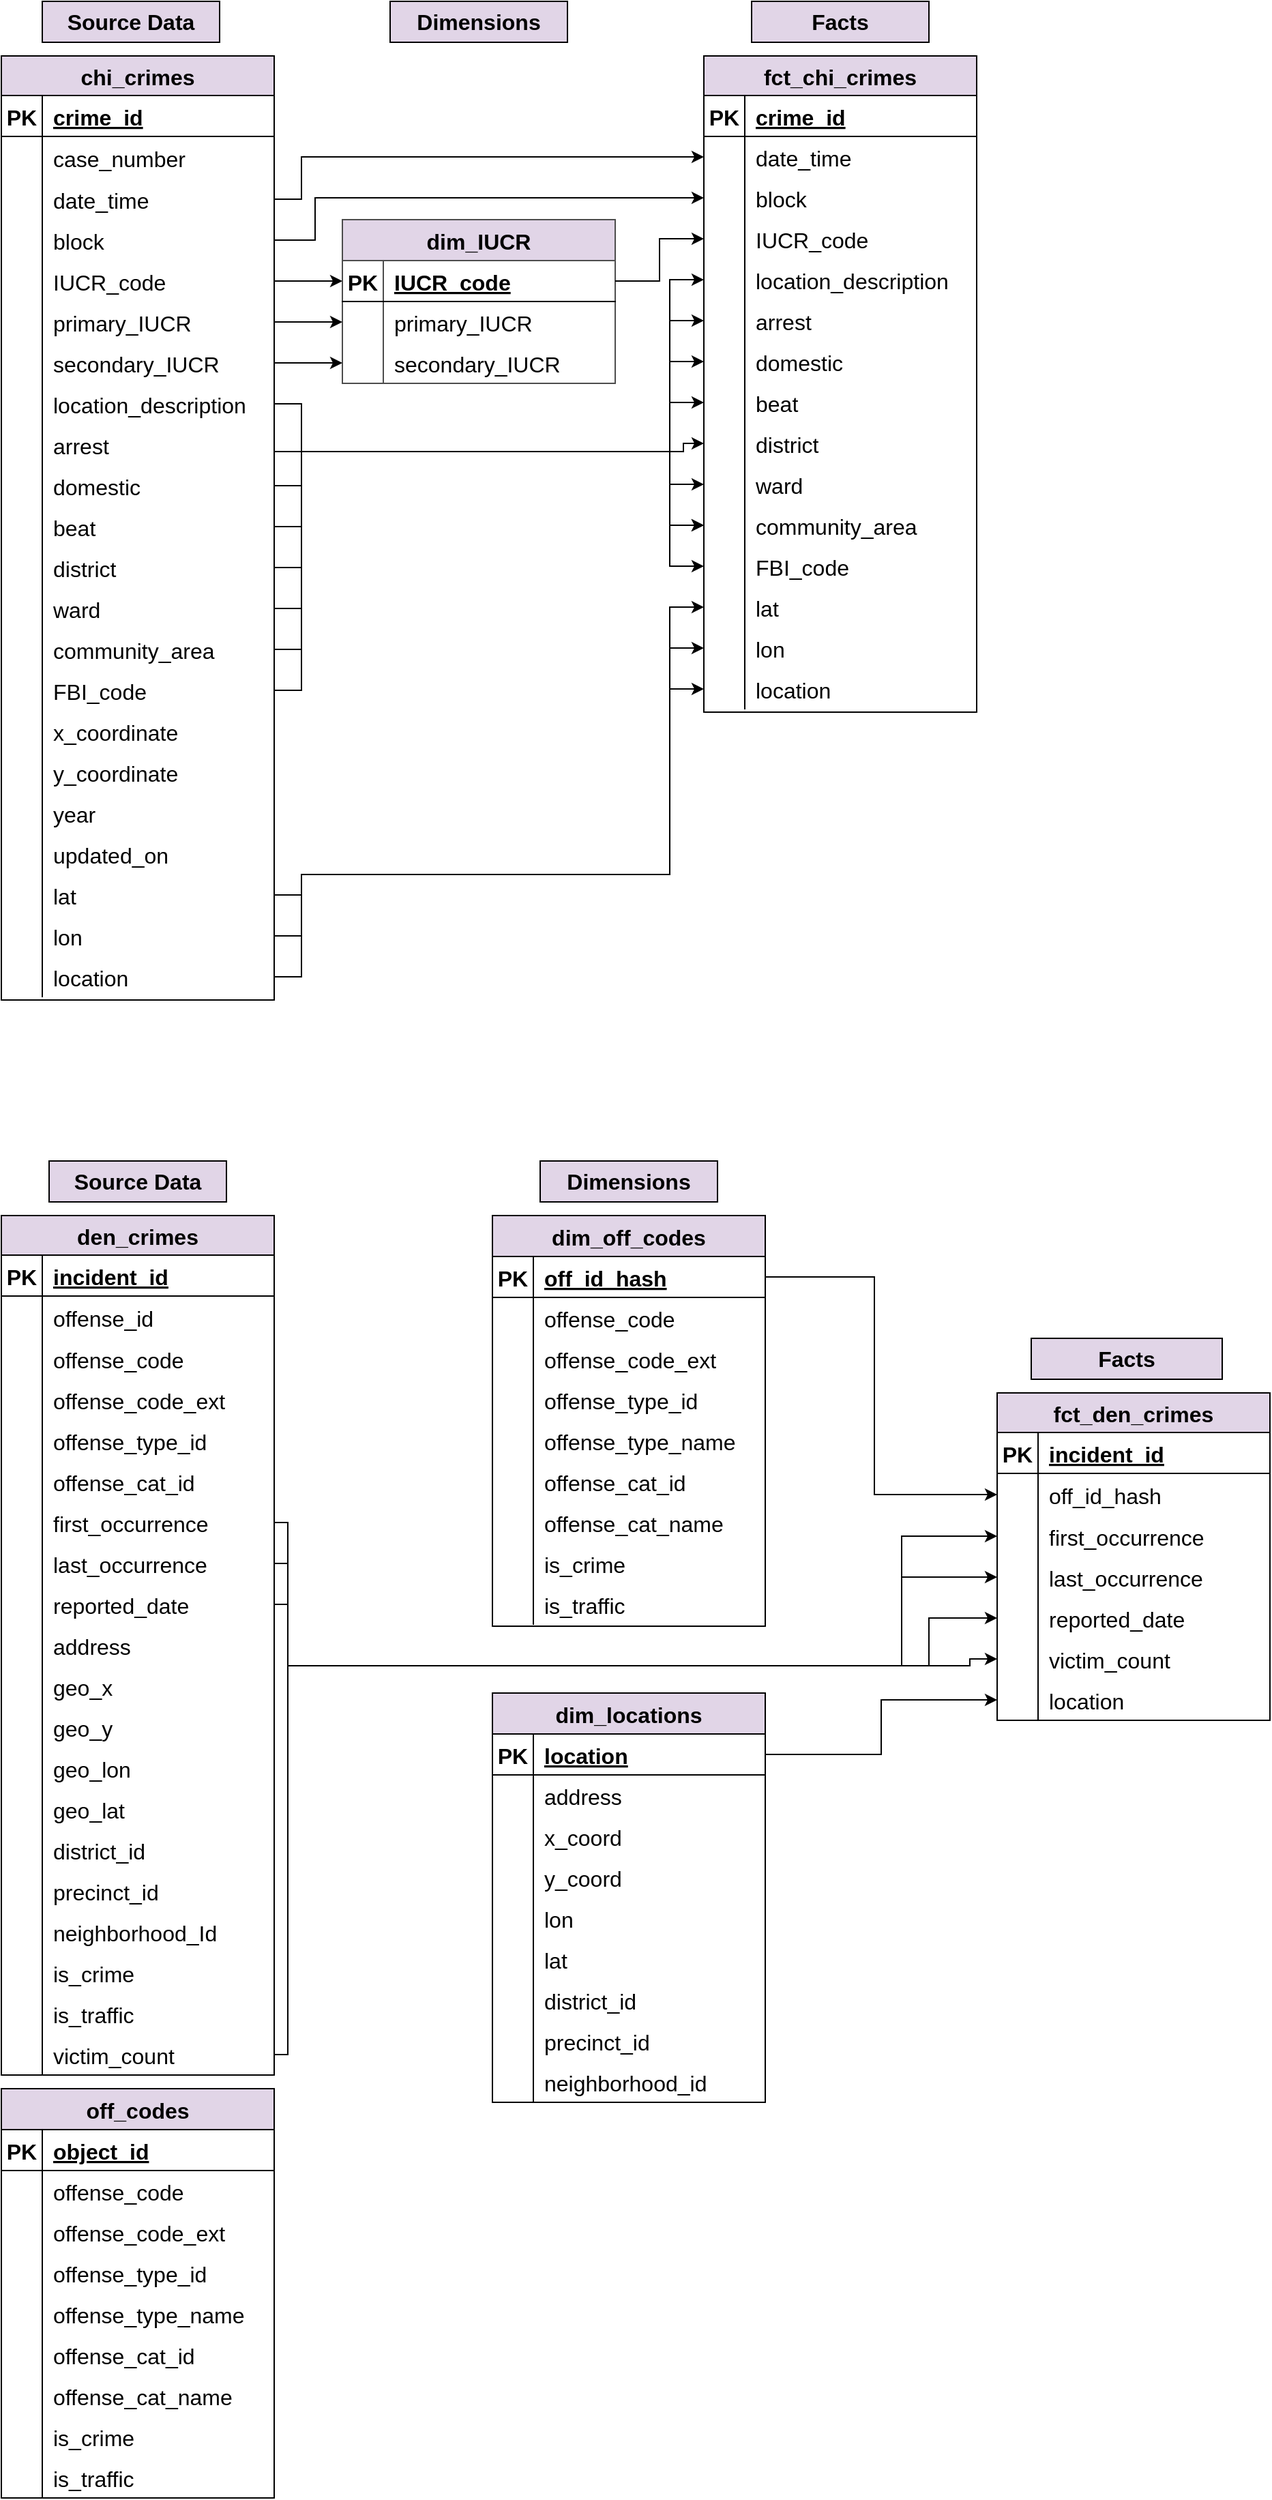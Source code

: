 <mxfile version="20.8.5" type="device"><diagram id="XD8zOzQam5VIs1yqqtTU" name="Page-1"><mxGraphModel dx="1078" dy="1012" grid="1" gridSize="10" guides="1" tooltips="1" connect="1" arrows="1" fold="1" page="1" pageScale="1" pageWidth="1100" pageHeight="850" math="0" shadow="0"><root><mxCell id="0"/><mxCell id="1" parent="0"/><mxCell id="IA4SleEu74KW2JKnc5ed-1" value="chi_crimes" style="shape=table;startSize=29;container=1;collapsible=1;childLayout=tableLayout;fixedRows=1;rowLines=0;fontStyle=1;align=center;resizeLast=1;fontSize=16;fillColor=#E1D5E7;" parent="1" vertex="1"><mxGeometry y="40" width="200" height="692" as="geometry"/></mxCell><mxCell id="IA4SleEu74KW2JKnc5ed-2" value="" style="shape=tableRow;horizontal=0;startSize=0;swimlaneHead=0;swimlaneBody=0;fillColor=none;collapsible=0;dropTarget=0;points=[[0,0.5],[1,0.5]];portConstraint=eastwest;top=0;left=0;right=0;bottom=1;fontSize=16;" parent="IA4SleEu74KW2JKnc5ed-1" vertex="1"><mxGeometry y="29" width="200" height="30" as="geometry"/></mxCell><mxCell id="IA4SleEu74KW2JKnc5ed-3" value="PK" style="shape=partialRectangle;connectable=0;fillColor=none;top=0;left=0;bottom=0;right=0;fontStyle=1;overflow=hidden;fontSize=16;" parent="IA4SleEu74KW2JKnc5ed-2" vertex="1"><mxGeometry width="30" height="30" as="geometry"><mxRectangle width="30" height="30" as="alternateBounds"/></mxGeometry></mxCell><mxCell id="IA4SleEu74KW2JKnc5ed-4" value="crime_id" style="shape=partialRectangle;connectable=0;fillColor=none;top=0;left=0;bottom=0;right=0;align=left;spacingLeft=6;fontStyle=5;overflow=hidden;fontSize=16;" parent="IA4SleEu74KW2JKnc5ed-2" vertex="1"><mxGeometry x="30" width="170" height="30" as="geometry"><mxRectangle width="170" height="30" as="alternateBounds"/></mxGeometry></mxCell><mxCell id="IA4SleEu74KW2JKnc5ed-5" value="" style="shape=tableRow;horizontal=0;startSize=0;swimlaneHead=0;swimlaneBody=0;fillColor=none;collapsible=0;dropTarget=0;points=[[0,0.5],[1,0.5]];portConstraint=eastwest;top=0;left=0;right=0;bottom=0;fontSize=16;" parent="IA4SleEu74KW2JKnc5ed-1" vertex="1"><mxGeometry y="59" width="200" height="31" as="geometry"/></mxCell><mxCell id="IA4SleEu74KW2JKnc5ed-6" value="" style="shape=partialRectangle;connectable=0;fillColor=none;top=0;left=0;bottom=0;right=0;editable=1;overflow=hidden;fontSize=16;" parent="IA4SleEu74KW2JKnc5ed-5" vertex="1"><mxGeometry width="30" height="31" as="geometry"><mxRectangle width="30" height="31" as="alternateBounds"/></mxGeometry></mxCell><mxCell id="IA4SleEu74KW2JKnc5ed-7" value="case_number" style="shape=partialRectangle;connectable=0;fillColor=none;top=0;left=0;bottom=0;right=0;align=left;spacingLeft=6;overflow=hidden;fontSize=16;" parent="IA4SleEu74KW2JKnc5ed-5" vertex="1"><mxGeometry x="30" width="170" height="31" as="geometry"><mxRectangle width="170" height="31" as="alternateBounds"/></mxGeometry></mxCell><mxCell id="IA4SleEu74KW2JKnc5ed-8" value="" style="shape=tableRow;horizontal=0;startSize=0;swimlaneHead=0;swimlaneBody=0;fillColor=none;collapsible=0;dropTarget=0;points=[[0,0.5],[1,0.5]];portConstraint=eastwest;top=0;left=0;right=0;bottom=0;fontSize=16;" parent="IA4SleEu74KW2JKnc5ed-1" vertex="1"><mxGeometry y="90" width="200" height="30" as="geometry"/></mxCell><mxCell id="IA4SleEu74KW2JKnc5ed-9" value="" style="shape=partialRectangle;connectable=0;fillColor=none;top=0;left=0;bottom=0;right=0;editable=1;overflow=hidden;fontSize=16;" parent="IA4SleEu74KW2JKnc5ed-8" vertex="1"><mxGeometry width="30" height="30" as="geometry"><mxRectangle width="30" height="30" as="alternateBounds"/></mxGeometry></mxCell><mxCell id="IA4SleEu74KW2JKnc5ed-10" value="date_time" style="shape=partialRectangle;connectable=0;fillColor=none;top=0;left=0;bottom=0;right=0;align=left;spacingLeft=6;overflow=hidden;fontSize=16;" parent="IA4SleEu74KW2JKnc5ed-8" vertex="1"><mxGeometry x="30" width="170" height="30" as="geometry"><mxRectangle width="170" height="30" as="alternateBounds"/></mxGeometry></mxCell><mxCell id="IA4SleEu74KW2JKnc5ed-11" value="" style="shape=tableRow;horizontal=0;startSize=0;swimlaneHead=0;swimlaneBody=0;fillColor=none;collapsible=0;dropTarget=0;points=[[0,0.5],[1,0.5]];portConstraint=eastwest;top=0;left=0;right=0;bottom=0;fontSize=16;" parent="IA4SleEu74KW2JKnc5ed-1" vertex="1"><mxGeometry y="120" width="200" height="30" as="geometry"/></mxCell><mxCell id="IA4SleEu74KW2JKnc5ed-12" value="    " style="shape=partialRectangle;connectable=0;fillColor=none;top=0;left=0;bottom=0;right=0;editable=1;overflow=hidden;fontSize=16;" parent="IA4SleEu74KW2JKnc5ed-11" vertex="1"><mxGeometry width="30" height="30" as="geometry"><mxRectangle width="30" height="30" as="alternateBounds"/></mxGeometry></mxCell><mxCell id="IA4SleEu74KW2JKnc5ed-13" value="block" style="shape=partialRectangle;connectable=0;fillColor=none;top=0;left=0;bottom=0;right=0;align=left;spacingLeft=6;overflow=hidden;fontSize=16;" parent="IA4SleEu74KW2JKnc5ed-11" vertex="1"><mxGeometry x="30" width="170" height="30" as="geometry"><mxRectangle width="170" height="30" as="alternateBounds"/></mxGeometry></mxCell><mxCell id="IA4SleEu74KW2JKnc5ed-229" style="shape=tableRow;horizontal=0;startSize=0;swimlaneHead=0;swimlaneBody=0;fillColor=none;collapsible=0;dropTarget=0;points=[[0,0.5],[1,0.5]];portConstraint=eastwest;top=0;left=0;right=0;bottom=0;fontSize=16;" parent="IA4SleEu74KW2JKnc5ed-1" vertex="1"><mxGeometry y="150" width="200" height="30" as="geometry"/></mxCell><mxCell id="IA4SleEu74KW2JKnc5ed-230" style="shape=partialRectangle;connectable=0;fillColor=none;top=0;left=0;bottom=0;right=0;editable=1;overflow=hidden;fontSize=16;" parent="IA4SleEu74KW2JKnc5ed-229" vertex="1"><mxGeometry width="30" height="30" as="geometry"><mxRectangle width="30" height="30" as="alternateBounds"/></mxGeometry></mxCell><mxCell id="IA4SleEu74KW2JKnc5ed-231" value="IUCR_code" style="shape=partialRectangle;connectable=0;fillColor=none;top=0;left=0;bottom=0;right=0;align=left;spacingLeft=6;overflow=hidden;fontSize=16;" parent="IA4SleEu74KW2JKnc5ed-229" vertex="1"><mxGeometry x="30" width="170" height="30" as="geometry"><mxRectangle width="170" height="30" as="alternateBounds"/></mxGeometry></mxCell><mxCell id="IA4SleEu74KW2JKnc5ed-226" style="shape=tableRow;horizontal=0;startSize=0;swimlaneHead=0;swimlaneBody=0;fillColor=none;collapsible=0;dropTarget=0;points=[[0,0.5],[1,0.5]];portConstraint=eastwest;top=0;left=0;right=0;bottom=0;fontSize=16;" parent="IA4SleEu74KW2JKnc5ed-1" vertex="1"><mxGeometry y="180" width="200" height="30" as="geometry"/></mxCell><mxCell id="IA4SleEu74KW2JKnc5ed-227" style="shape=partialRectangle;connectable=0;fillColor=none;top=0;left=0;bottom=0;right=0;editable=1;overflow=hidden;fontSize=16;" parent="IA4SleEu74KW2JKnc5ed-226" vertex="1"><mxGeometry width="30" height="30" as="geometry"><mxRectangle width="30" height="30" as="alternateBounds"/></mxGeometry></mxCell><mxCell id="IA4SleEu74KW2JKnc5ed-228" value="primary_IUCR" style="shape=partialRectangle;connectable=0;fillColor=none;top=0;left=0;bottom=0;right=0;align=left;spacingLeft=6;overflow=hidden;fontSize=16;" parent="IA4SleEu74KW2JKnc5ed-226" vertex="1"><mxGeometry x="30" width="170" height="30" as="geometry"><mxRectangle width="170" height="30" as="alternateBounds"/></mxGeometry></mxCell><mxCell id="IA4SleEu74KW2JKnc5ed-223" style="shape=tableRow;horizontal=0;startSize=0;swimlaneHead=0;swimlaneBody=0;fillColor=none;collapsible=0;dropTarget=0;points=[[0,0.5],[1,0.5]];portConstraint=eastwest;top=0;left=0;right=0;bottom=0;fontSize=16;" parent="IA4SleEu74KW2JKnc5ed-1" vertex="1"><mxGeometry y="210" width="200" height="30" as="geometry"/></mxCell><mxCell id="IA4SleEu74KW2JKnc5ed-224" style="shape=partialRectangle;connectable=0;fillColor=none;top=0;left=0;bottom=0;right=0;editable=1;overflow=hidden;fontSize=16;" parent="IA4SleEu74KW2JKnc5ed-223" vertex="1"><mxGeometry width="30" height="30" as="geometry"><mxRectangle width="30" height="30" as="alternateBounds"/></mxGeometry></mxCell><mxCell id="IA4SleEu74KW2JKnc5ed-225" value="secondary_IUCR" style="shape=partialRectangle;connectable=0;fillColor=none;top=0;left=0;bottom=0;right=0;align=left;spacingLeft=6;overflow=hidden;fontSize=16;" parent="IA4SleEu74KW2JKnc5ed-223" vertex="1"><mxGeometry x="30" width="170" height="30" as="geometry"><mxRectangle width="170" height="30" as="alternateBounds"/></mxGeometry></mxCell><mxCell id="IA4SleEu74KW2JKnc5ed-220" style="shape=tableRow;horizontal=0;startSize=0;swimlaneHead=0;swimlaneBody=0;fillColor=none;collapsible=0;dropTarget=0;points=[[0,0.5],[1,0.5]];portConstraint=eastwest;top=0;left=0;right=0;bottom=0;fontSize=16;" parent="IA4SleEu74KW2JKnc5ed-1" vertex="1"><mxGeometry y="240" width="200" height="30" as="geometry"/></mxCell><mxCell id="IA4SleEu74KW2JKnc5ed-221" style="shape=partialRectangle;connectable=0;fillColor=none;top=0;left=0;bottom=0;right=0;editable=1;overflow=hidden;fontSize=16;" parent="IA4SleEu74KW2JKnc5ed-220" vertex="1"><mxGeometry width="30" height="30" as="geometry"><mxRectangle width="30" height="30" as="alternateBounds"/></mxGeometry></mxCell><mxCell id="IA4SleEu74KW2JKnc5ed-222" value="location_description" style="shape=partialRectangle;connectable=0;fillColor=none;top=0;left=0;bottom=0;right=0;align=left;spacingLeft=6;overflow=hidden;fontSize=16;" parent="IA4SleEu74KW2JKnc5ed-220" vertex="1"><mxGeometry x="30" width="170" height="30" as="geometry"><mxRectangle width="170" height="30" as="alternateBounds"/></mxGeometry></mxCell><mxCell id="IA4SleEu74KW2JKnc5ed-217" style="shape=tableRow;horizontal=0;startSize=0;swimlaneHead=0;swimlaneBody=0;fillColor=none;collapsible=0;dropTarget=0;points=[[0,0.5],[1,0.5]];portConstraint=eastwest;top=0;left=0;right=0;bottom=0;fontSize=16;" parent="IA4SleEu74KW2JKnc5ed-1" vertex="1"><mxGeometry y="270" width="200" height="30" as="geometry"/></mxCell><mxCell id="IA4SleEu74KW2JKnc5ed-218" style="shape=partialRectangle;connectable=0;fillColor=none;top=0;left=0;bottom=0;right=0;editable=1;overflow=hidden;fontSize=16;" parent="IA4SleEu74KW2JKnc5ed-217" vertex="1"><mxGeometry width="30" height="30" as="geometry"><mxRectangle width="30" height="30" as="alternateBounds"/></mxGeometry></mxCell><mxCell id="IA4SleEu74KW2JKnc5ed-219" value="arrest" style="shape=partialRectangle;connectable=0;fillColor=none;top=0;left=0;bottom=0;right=0;align=left;spacingLeft=6;overflow=hidden;fontSize=16;" parent="IA4SleEu74KW2JKnc5ed-217" vertex="1"><mxGeometry x="30" width="170" height="30" as="geometry"><mxRectangle width="170" height="30" as="alternateBounds"/></mxGeometry></mxCell><mxCell id="IA4SleEu74KW2JKnc5ed-235" style="shape=tableRow;horizontal=0;startSize=0;swimlaneHead=0;swimlaneBody=0;fillColor=none;collapsible=0;dropTarget=0;points=[[0,0.5],[1,0.5]];portConstraint=eastwest;top=0;left=0;right=0;bottom=0;fontSize=16;" parent="IA4SleEu74KW2JKnc5ed-1" vertex="1"><mxGeometry y="300" width="200" height="30" as="geometry"/></mxCell><mxCell id="IA4SleEu74KW2JKnc5ed-236" style="shape=partialRectangle;connectable=0;fillColor=none;top=0;left=0;bottom=0;right=0;editable=1;overflow=hidden;fontSize=16;" parent="IA4SleEu74KW2JKnc5ed-235" vertex="1"><mxGeometry width="30" height="30" as="geometry"><mxRectangle width="30" height="30" as="alternateBounds"/></mxGeometry></mxCell><mxCell id="IA4SleEu74KW2JKnc5ed-237" value="domestic" style="shape=partialRectangle;connectable=0;fillColor=none;top=0;left=0;bottom=0;right=0;align=left;spacingLeft=6;overflow=hidden;fontSize=16;" parent="IA4SleEu74KW2JKnc5ed-235" vertex="1"><mxGeometry x="30" width="170" height="30" as="geometry"><mxRectangle width="170" height="30" as="alternateBounds"/></mxGeometry></mxCell><mxCell id="IA4SleEu74KW2JKnc5ed-238" style="shape=tableRow;horizontal=0;startSize=0;swimlaneHead=0;swimlaneBody=0;fillColor=none;collapsible=0;dropTarget=0;points=[[0,0.5],[1,0.5]];portConstraint=eastwest;top=0;left=0;right=0;bottom=0;fontSize=16;" parent="IA4SleEu74KW2JKnc5ed-1" vertex="1"><mxGeometry y="330" width="200" height="30" as="geometry"/></mxCell><mxCell id="IA4SleEu74KW2JKnc5ed-239" style="shape=partialRectangle;connectable=0;fillColor=none;top=0;left=0;bottom=0;right=0;editable=1;overflow=hidden;fontSize=16;" parent="IA4SleEu74KW2JKnc5ed-238" vertex="1"><mxGeometry width="30" height="30" as="geometry"><mxRectangle width="30" height="30" as="alternateBounds"/></mxGeometry></mxCell><mxCell id="IA4SleEu74KW2JKnc5ed-240" value="beat" style="shape=partialRectangle;connectable=0;fillColor=none;top=0;left=0;bottom=0;right=0;align=left;spacingLeft=6;overflow=hidden;fontSize=16;" parent="IA4SleEu74KW2JKnc5ed-238" vertex="1"><mxGeometry x="30" width="170" height="30" as="geometry"><mxRectangle width="170" height="30" as="alternateBounds"/></mxGeometry></mxCell><mxCell id="IA4SleEu74KW2JKnc5ed-241" style="shape=tableRow;horizontal=0;startSize=0;swimlaneHead=0;swimlaneBody=0;fillColor=none;collapsible=0;dropTarget=0;points=[[0,0.5],[1,0.5]];portConstraint=eastwest;top=0;left=0;right=0;bottom=0;fontSize=16;" parent="IA4SleEu74KW2JKnc5ed-1" vertex="1"><mxGeometry y="360" width="200" height="30" as="geometry"/></mxCell><mxCell id="IA4SleEu74KW2JKnc5ed-242" style="shape=partialRectangle;connectable=0;fillColor=none;top=0;left=0;bottom=0;right=0;editable=1;overflow=hidden;fontSize=16;" parent="IA4SleEu74KW2JKnc5ed-241" vertex="1"><mxGeometry width="30" height="30" as="geometry"><mxRectangle width="30" height="30" as="alternateBounds"/></mxGeometry></mxCell><mxCell id="IA4SleEu74KW2JKnc5ed-243" value="district" style="shape=partialRectangle;connectable=0;fillColor=none;top=0;left=0;bottom=0;right=0;align=left;spacingLeft=6;overflow=hidden;fontSize=16;" parent="IA4SleEu74KW2JKnc5ed-241" vertex="1"><mxGeometry x="30" width="170" height="30" as="geometry"><mxRectangle width="170" height="30" as="alternateBounds"/></mxGeometry></mxCell><mxCell id="IA4SleEu74KW2JKnc5ed-244" style="shape=tableRow;horizontal=0;startSize=0;swimlaneHead=0;swimlaneBody=0;fillColor=none;collapsible=0;dropTarget=0;points=[[0,0.5],[1,0.5]];portConstraint=eastwest;top=0;left=0;right=0;bottom=0;fontSize=16;" parent="IA4SleEu74KW2JKnc5ed-1" vertex="1"><mxGeometry y="390" width="200" height="30" as="geometry"/></mxCell><mxCell id="IA4SleEu74KW2JKnc5ed-245" style="shape=partialRectangle;connectable=0;fillColor=none;top=0;left=0;bottom=0;right=0;editable=1;overflow=hidden;fontSize=16;" parent="IA4SleEu74KW2JKnc5ed-244" vertex="1"><mxGeometry width="30" height="30" as="geometry"><mxRectangle width="30" height="30" as="alternateBounds"/></mxGeometry></mxCell><mxCell id="IA4SleEu74KW2JKnc5ed-246" value="ward" style="shape=partialRectangle;connectable=0;fillColor=none;top=0;left=0;bottom=0;right=0;align=left;spacingLeft=6;overflow=hidden;fontSize=16;" parent="IA4SleEu74KW2JKnc5ed-244" vertex="1"><mxGeometry x="30" width="170" height="30" as="geometry"><mxRectangle width="170" height="30" as="alternateBounds"/></mxGeometry></mxCell><mxCell id="IA4SleEu74KW2JKnc5ed-247" style="shape=tableRow;horizontal=0;startSize=0;swimlaneHead=0;swimlaneBody=0;fillColor=none;collapsible=0;dropTarget=0;points=[[0,0.5],[1,0.5]];portConstraint=eastwest;top=0;left=0;right=0;bottom=0;fontSize=16;" parent="IA4SleEu74KW2JKnc5ed-1" vertex="1"><mxGeometry y="420" width="200" height="30" as="geometry"/></mxCell><mxCell id="IA4SleEu74KW2JKnc5ed-248" style="shape=partialRectangle;connectable=0;fillColor=none;top=0;left=0;bottom=0;right=0;editable=1;overflow=hidden;fontSize=16;" parent="IA4SleEu74KW2JKnc5ed-247" vertex="1"><mxGeometry width="30" height="30" as="geometry"><mxRectangle width="30" height="30" as="alternateBounds"/></mxGeometry></mxCell><mxCell id="IA4SleEu74KW2JKnc5ed-249" value="community_area" style="shape=partialRectangle;connectable=0;fillColor=none;top=0;left=0;bottom=0;right=0;align=left;spacingLeft=6;overflow=hidden;fontSize=16;" parent="IA4SleEu74KW2JKnc5ed-247" vertex="1"><mxGeometry x="30" width="170" height="30" as="geometry"><mxRectangle width="170" height="30" as="alternateBounds"/></mxGeometry></mxCell><mxCell id="IA4SleEu74KW2JKnc5ed-250" style="shape=tableRow;horizontal=0;startSize=0;swimlaneHead=0;swimlaneBody=0;fillColor=none;collapsible=0;dropTarget=0;points=[[0,0.5],[1,0.5]];portConstraint=eastwest;top=0;left=0;right=0;bottom=0;fontSize=16;" parent="IA4SleEu74KW2JKnc5ed-1" vertex="1"><mxGeometry y="450" width="200" height="30" as="geometry"/></mxCell><mxCell id="IA4SleEu74KW2JKnc5ed-251" style="shape=partialRectangle;connectable=0;fillColor=none;top=0;left=0;bottom=0;right=0;editable=1;overflow=hidden;fontSize=16;" parent="IA4SleEu74KW2JKnc5ed-250" vertex="1"><mxGeometry width="30" height="30" as="geometry"><mxRectangle width="30" height="30" as="alternateBounds"/></mxGeometry></mxCell><mxCell id="IA4SleEu74KW2JKnc5ed-252" value="FBI_code" style="shape=partialRectangle;connectable=0;fillColor=none;top=0;left=0;bottom=0;right=0;align=left;spacingLeft=6;overflow=hidden;fontSize=16;" parent="IA4SleEu74KW2JKnc5ed-250" vertex="1"><mxGeometry x="30" width="170" height="30" as="geometry"><mxRectangle width="170" height="30" as="alternateBounds"/></mxGeometry></mxCell><mxCell id="IA4SleEu74KW2JKnc5ed-253" style="shape=tableRow;horizontal=0;startSize=0;swimlaneHead=0;swimlaneBody=0;fillColor=none;collapsible=0;dropTarget=0;points=[[0,0.5],[1,0.5]];portConstraint=eastwest;top=0;left=0;right=0;bottom=0;fontSize=16;" parent="IA4SleEu74KW2JKnc5ed-1" vertex="1"><mxGeometry y="480" width="200" height="30" as="geometry"/></mxCell><mxCell id="IA4SleEu74KW2JKnc5ed-254" style="shape=partialRectangle;connectable=0;fillColor=none;top=0;left=0;bottom=0;right=0;editable=1;overflow=hidden;fontSize=16;" parent="IA4SleEu74KW2JKnc5ed-253" vertex="1"><mxGeometry width="30" height="30" as="geometry"><mxRectangle width="30" height="30" as="alternateBounds"/></mxGeometry></mxCell><mxCell id="IA4SleEu74KW2JKnc5ed-255" value="x_coordinate" style="shape=partialRectangle;connectable=0;fillColor=none;top=0;left=0;bottom=0;right=0;align=left;spacingLeft=6;overflow=hidden;fontSize=16;" parent="IA4SleEu74KW2JKnc5ed-253" vertex="1"><mxGeometry x="30" width="170" height="30" as="geometry"><mxRectangle width="170" height="30" as="alternateBounds"/></mxGeometry></mxCell><mxCell id="IA4SleEu74KW2JKnc5ed-256" style="shape=tableRow;horizontal=0;startSize=0;swimlaneHead=0;swimlaneBody=0;fillColor=none;collapsible=0;dropTarget=0;points=[[0,0.5],[1,0.5]];portConstraint=eastwest;top=0;left=0;right=0;bottom=0;fontSize=16;" parent="IA4SleEu74KW2JKnc5ed-1" vertex="1"><mxGeometry y="510" width="200" height="30" as="geometry"/></mxCell><mxCell id="IA4SleEu74KW2JKnc5ed-257" style="shape=partialRectangle;connectable=0;fillColor=none;top=0;left=0;bottom=0;right=0;editable=1;overflow=hidden;fontSize=16;" parent="IA4SleEu74KW2JKnc5ed-256" vertex="1"><mxGeometry width="30" height="30" as="geometry"><mxRectangle width="30" height="30" as="alternateBounds"/></mxGeometry></mxCell><mxCell id="IA4SleEu74KW2JKnc5ed-258" value="y_coordinate" style="shape=partialRectangle;connectable=0;fillColor=none;top=0;left=0;bottom=0;right=0;align=left;spacingLeft=6;overflow=hidden;fontSize=16;" parent="IA4SleEu74KW2JKnc5ed-256" vertex="1"><mxGeometry x="30" width="170" height="30" as="geometry"><mxRectangle width="170" height="30" as="alternateBounds"/></mxGeometry></mxCell><mxCell id="IA4SleEu74KW2JKnc5ed-259" style="shape=tableRow;horizontal=0;startSize=0;swimlaneHead=0;swimlaneBody=0;fillColor=none;collapsible=0;dropTarget=0;points=[[0,0.5],[1,0.5]];portConstraint=eastwest;top=0;left=0;right=0;bottom=0;fontSize=16;" parent="IA4SleEu74KW2JKnc5ed-1" vertex="1"><mxGeometry y="540" width="200" height="30" as="geometry"/></mxCell><mxCell id="IA4SleEu74KW2JKnc5ed-260" style="shape=partialRectangle;connectable=0;fillColor=none;top=0;left=0;bottom=0;right=0;editable=1;overflow=hidden;fontSize=16;" parent="IA4SleEu74KW2JKnc5ed-259" vertex="1"><mxGeometry width="30" height="30" as="geometry"><mxRectangle width="30" height="30" as="alternateBounds"/></mxGeometry></mxCell><mxCell id="IA4SleEu74KW2JKnc5ed-261" value="year" style="shape=partialRectangle;connectable=0;fillColor=none;top=0;left=0;bottom=0;right=0;align=left;spacingLeft=6;overflow=hidden;fontSize=16;" parent="IA4SleEu74KW2JKnc5ed-259" vertex="1"><mxGeometry x="30" width="170" height="30" as="geometry"><mxRectangle width="170" height="30" as="alternateBounds"/></mxGeometry></mxCell><mxCell id="IA4SleEu74KW2JKnc5ed-262" style="shape=tableRow;horizontal=0;startSize=0;swimlaneHead=0;swimlaneBody=0;fillColor=none;collapsible=0;dropTarget=0;points=[[0,0.5],[1,0.5]];portConstraint=eastwest;top=0;left=0;right=0;bottom=0;fontSize=16;" parent="IA4SleEu74KW2JKnc5ed-1" vertex="1"><mxGeometry y="570" width="200" height="30" as="geometry"/></mxCell><mxCell id="IA4SleEu74KW2JKnc5ed-263" style="shape=partialRectangle;connectable=0;fillColor=none;top=0;left=0;bottom=0;right=0;editable=1;overflow=hidden;fontSize=16;" parent="IA4SleEu74KW2JKnc5ed-262" vertex="1"><mxGeometry width="30" height="30" as="geometry"><mxRectangle width="30" height="30" as="alternateBounds"/></mxGeometry></mxCell><mxCell id="IA4SleEu74KW2JKnc5ed-264" value="updated_on" style="shape=partialRectangle;connectable=0;fillColor=none;top=0;left=0;bottom=0;right=0;align=left;spacingLeft=6;overflow=hidden;fontSize=16;" parent="IA4SleEu74KW2JKnc5ed-262" vertex="1"><mxGeometry x="30" width="170" height="30" as="geometry"><mxRectangle width="170" height="30" as="alternateBounds"/></mxGeometry></mxCell><mxCell id="IA4SleEu74KW2JKnc5ed-265" style="shape=tableRow;horizontal=0;startSize=0;swimlaneHead=0;swimlaneBody=0;fillColor=none;collapsible=0;dropTarget=0;points=[[0,0.5],[1,0.5]];portConstraint=eastwest;top=0;left=0;right=0;bottom=0;fontSize=16;" parent="IA4SleEu74KW2JKnc5ed-1" vertex="1"><mxGeometry y="600" width="200" height="30" as="geometry"/></mxCell><mxCell id="IA4SleEu74KW2JKnc5ed-266" style="shape=partialRectangle;connectable=0;fillColor=none;top=0;left=0;bottom=0;right=0;editable=1;overflow=hidden;fontSize=16;" parent="IA4SleEu74KW2JKnc5ed-265" vertex="1"><mxGeometry width="30" height="30" as="geometry"><mxRectangle width="30" height="30" as="alternateBounds"/></mxGeometry></mxCell><mxCell id="IA4SleEu74KW2JKnc5ed-267" value="lat" style="shape=partialRectangle;connectable=0;fillColor=none;top=0;left=0;bottom=0;right=0;align=left;spacingLeft=6;overflow=hidden;fontSize=16;" parent="IA4SleEu74KW2JKnc5ed-265" vertex="1"><mxGeometry x="30" width="170" height="30" as="geometry"><mxRectangle width="170" height="30" as="alternateBounds"/></mxGeometry></mxCell><mxCell id="IA4SleEu74KW2JKnc5ed-268" style="shape=tableRow;horizontal=0;startSize=0;swimlaneHead=0;swimlaneBody=0;fillColor=none;collapsible=0;dropTarget=0;points=[[0,0.5],[1,0.5]];portConstraint=eastwest;top=0;left=0;right=0;bottom=0;fontSize=16;" parent="IA4SleEu74KW2JKnc5ed-1" vertex="1"><mxGeometry y="630" width="200" height="30" as="geometry"/></mxCell><mxCell id="IA4SleEu74KW2JKnc5ed-269" style="shape=partialRectangle;connectable=0;fillColor=none;top=0;left=0;bottom=0;right=0;editable=1;overflow=hidden;fontSize=16;" parent="IA4SleEu74KW2JKnc5ed-268" vertex="1"><mxGeometry width="30" height="30" as="geometry"><mxRectangle width="30" height="30" as="alternateBounds"/></mxGeometry></mxCell><mxCell id="IA4SleEu74KW2JKnc5ed-270" value="lon" style="shape=partialRectangle;connectable=0;fillColor=none;top=0;left=0;bottom=0;right=0;align=left;spacingLeft=6;overflow=hidden;fontSize=16;" parent="IA4SleEu74KW2JKnc5ed-268" vertex="1"><mxGeometry x="30" width="170" height="30" as="geometry"><mxRectangle width="170" height="30" as="alternateBounds"/></mxGeometry></mxCell><mxCell id="IA4SleEu74KW2JKnc5ed-271" style="shape=tableRow;horizontal=0;startSize=0;swimlaneHead=0;swimlaneBody=0;fillColor=none;collapsible=0;dropTarget=0;points=[[0,0.5],[1,0.5]];portConstraint=eastwest;top=0;left=0;right=0;bottom=0;fontSize=16;" parent="IA4SleEu74KW2JKnc5ed-1" vertex="1"><mxGeometry y="660" width="200" height="30" as="geometry"/></mxCell><mxCell id="IA4SleEu74KW2JKnc5ed-272" style="shape=partialRectangle;connectable=0;fillColor=none;top=0;left=0;bottom=0;right=0;editable=1;overflow=hidden;fontSize=16;" parent="IA4SleEu74KW2JKnc5ed-271" vertex="1"><mxGeometry width="30" height="30" as="geometry"><mxRectangle width="30" height="30" as="alternateBounds"/></mxGeometry></mxCell><mxCell id="IA4SleEu74KW2JKnc5ed-273" value="location" style="shape=partialRectangle;connectable=0;fillColor=none;top=0;left=0;bottom=0;right=0;align=left;spacingLeft=6;overflow=hidden;fontSize=16;" parent="IA4SleEu74KW2JKnc5ed-271" vertex="1"><mxGeometry x="30" width="170" height="30" as="geometry"><mxRectangle width="170" height="30" as="alternateBounds"/></mxGeometry></mxCell><mxCell id="IA4SleEu74KW2JKnc5ed-14" value="Source Data" style="rounded=0;whiteSpace=wrap;html=1;fontSize=16;fillColor=#E1D5E7;fontStyle=1" parent="1" vertex="1"><mxGeometry x="30" width="130" height="30" as="geometry"/></mxCell><mxCell id="IA4SleEu74KW2JKnc5ed-55" value="Dimensions" style="rounded=0;whiteSpace=wrap;html=1;fontSize=16;fontStyle=1;fillColor=#E1D5E7;" parent="1" vertex="1"><mxGeometry x="285" width="130" height="30" as="geometry"/></mxCell><mxCell id="IA4SleEu74KW2JKnc5ed-56" value="Facts" style="rounded=0;whiteSpace=wrap;html=1;fontSize=16;fontStyle=1;fillColor=#E1D5E7;" parent="1" vertex="1"><mxGeometry x="550" width="130" height="30" as="geometry"/></mxCell><mxCell id="IA4SleEu74KW2JKnc5ed-274" value="den_crimes" style="shape=table;startSize=29;container=1;collapsible=1;childLayout=tableLayout;fixedRows=1;rowLines=0;fontStyle=1;align=center;resizeLast=1;fontSize=16;fillColor=#E1D5E7;" parent="1" vertex="1"><mxGeometry y="890" width="200" height="630" as="geometry"/></mxCell><mxCell id="IA4SleEu74KW2JKnc5ed-275" value="" style="shape=tableRow;horizontal=0;startSize=0;swimlaneHead=0;swimlaneBody=0;fillColor=none;collapsible=0;dropTarget=0;points=[[0,0.5],[1,0.5]];portConstraint=eastwest;top=0;left=0;right=0;bottom=1;fontSize=16;" parent="IA4SleEu74KW2JKnc5ed-274" vertex="1"><mxGeometry y="29" width="200" height="30" as="geometry"/></mxCell><mxCell id="IA4SleEu74KW2JKnc5ed-276" value="PK" style="shape=partialRectangle;connectable=0;fillColor=none;top=0;left=0;bottom=0;right=0;fontStyle=1;overflow=hidden;fontSize=16;" parent="IA4SleEu74KW2JKnc5ed-275" vertex="1"><mxGeometry width="30" height="30" as="geometry"><mxRectangle width="30" height="30" as="alternateBounds"/></mxGeometry></mxCell><mxCell id="IA4SleEu74KW2JKnc5ed-277" value="incident_id" style="shape=partialRectangle;connectable=0;fillColor=none;top=0;left=0;bottom=0;right=0;align=left;spacingLeft=6;fontStyle=5;overflow=hidden;fontSize=16;" parent="IA4SleEu74KW2JKnc5ed-275" vertex="1"><mxGeometry x="30" width="170" height="30" as="geometry"><mxRectangle width="170" height="30" as="alternateBounds"/></mxGeometry></mxCell><mxCell id="IA4SleEu74KW2JKnc5ed-278" value="" style="shape=tableRow;horizontal=0;startSize=0;swimlaneHead=0;swimlaneBody=0;fillColor=none;collapsible=0;dropTarget=0;points=[[0,0.5],[1,0.5]];portConstraint=eastwest;top=0;left=0;right=0;bottom=0;fontSize=16;" parent="IA4SleEu74KW2JKnc5ed-274" vertex="1"><mxGeometry y="59" width="200" height="31" as="geometry"/></mxCell><mxCell id="IA4SleEu74KW2JKnc5ed-279" value="" style="shape=partialRectangle;connectable=0;fillColor=none;top=0;left=0;bottom=0;right=0;editable=1;overflow=hidden;fontSize=16;" parent="IA4SleEu74KW2JKnc5ed-278" vertex="1"><mxGeometry width="30" height="31" as="geometry"><mxRectangle width="30" height="31" as="alternateBounds"/></mxGeometry></mxCell><mxCell id="IA4SleEu74KW2JKnc5ed-280" value="offense_id" style="shape=partialRectangle;connectable=0;fillColor=none;top=0;left=0;bottom=0;right=0;align=left;spacingLeft=6;overflow=hidden;fontSize=16;" parent="IA4SleEu74KW2JKnc5ed-278" vertex="1"><mxGeometry x="30" width="170" height="31" as="geometry"><mxRectangle width="170" height="31" as="alternateBounds"/></mxGeometry></mxCell><mxCell id="IA4SleEu74KW2JKnc5ed-281" value="" style="shape=tableRow;horizontal=0;startSize=0;swimlaneHead=0;swimlaneBody=0;fillColor=none;collapsible=0;dropTarget=0;points=[[0,0.5],[1,0.5]];portConstraint=eastwest;top=0;left=0;right=0;bottom=0;fontSize=16;" parent="IA4SleEu74KW2JKnc5ed-274" vertex="1"><mxGeometry y="90" width="200" height="30" as="geometry"/></mxCell><mxCell id="IA4SleEu74KW2JKnc5ed-282" value="" style="shape=partialRectangle;connectable=0;fillColor=none;top=0;left=0;bottom=0;right=0;editable=1;overflow=hidden;fontSize=16;" parent="IA4SleEu74KW2JKnc5ed-281" vertex="1"><mxGeometry width="30" height="30" as="geometry"><mxRectangle width="30" height="30" as="alternateBounds"/></mxGeometry></mxCell><mxCell id="IA4SleEu74KW2JKnc5ed-283" value="offense_code" style="shape=partialRectangle;connectable=0;fillColor=none;top=0;left=0;bottom=0;right=0;align=left;spacingLeft=6;overflow=hidden;fontSize=16;" parent="IA4SleEu74KW2JKnc5ed-281" vertex="1"><mxGeometry x="30" width="170" height="30" as="geometry"><mxRectangle width="170" height="30" as="alternateBounds"/></mxGeometry></mxCell><mxCell id="IA4SleEu74KW2JKnc5ed-284" value="" style="shape=tableRow;horizontal=0;startSize=0;swimlaneHead=0;swimlaneBody=0;fillColor=none;collapsible=0;dropTarget=0;points=[[0,0.5],[1,0.5]];portConstraint=eastwest;top=0;left=0;right=0;bottom=0;fontSize=16;" parent="IA4SleEu74KW2JKnc5ed-274" vertex="1"><mxGeometry y="120" width="200" height="30" as="geometry"/></mxCell><mxCell id="IA4SleEu74KW2JKnc5ed-285" value="    " style="shape=partialRectangle;connectable=0;fillColor=none;top=0;left=0;bottom=0;right=0;editable=1;overflow=hidden;fontSize=16;" parent="IA4SleEu74KW2JKnc5ed-284" vertex="1"><mxGeometry width="30" height="30" as="geometry"><mxRectangle width="30" height="30" as="alternateBounds"/></mxGeometry></mxCell><mxCell id="IA4SleEu74KW2JKnc5ed-286" value="offense_code_ext" style="shape=partialRectangle;connectable=0;fillColor=none;top=0;left=0;bottom=0;right=0;align=left;spacingLeft=6;overflow=hidden;fontSize=16;" parent="IA4SleEu74KW2JKnc5ed-284" vertex="1"><mxGeometry x="30" width="170" height="30" as="geometry"><mxRectangle width="170" height="30" as="alternateBounds"/></mxGeometry></mxCell><mxCell id="IA4SleEu74KW2JKnc5ed-287" style="shape=tableRow;horizontal=0;startSize=0;swimlaneHead=0;swimlaneBody=0;fillColor=none;collapsible=0;dropTarget=0;points=[[0,0.5],[1,0.5]];portConstraint=eastwest;top=0;left=0;right=0;bottom=0;fontSize=16;" parent="IA4SleEu74KW2JKnc5ed-274" vertex="1"><mxGeometry y="150" width="200" height="30" as="geometry"/></mxCell><mxCell id="IA4SleEu74KW2JKnc5ed-288" style="shape=partialRectangle;connectable=0;fillColor=none;top=0;left=0;bottom=0;right=0;editable=1;overflow=hidden;fontSize=16;" parent="IA4SleEu74KW2JKnc5ed-287" vertex="1"><mxGeometry width="30" height="30" as="geometry"><mxRectangle width="30" height="30" as="alternateBounds"/></mxGeometry></mxCell><mxCell id="IA4SleEu74KW2JKnc5ed-289" value="offense_type_id" style="shape=partialRectangle;connectable=0;fillColor=none;top=0;left=0;bottom=0;right=0;align=left;spacingLeft=6;overflow=hidden;fontSize=16;" parent="IA4SleEu74KW2JKnc5ed-287" vertex="1"><mxGeometry x="30" width="170" height="30" as="geometry"><mxRectangle width="170" height="30" as="alternateBounds"/></mxGeometry></mxCell><mxCell id="IA4SleEu74KW2JKnc5ed-290" style="shape=tableRow;horizontal=0;startSize=0;swimlaneHead=0;swimlaneBody=0;fillColor=none;collapsible=0;dropTarget=0;points=[[0,0.5],[1,0.5]];portConstraint=eastwest;top=0;left=0;right=0;bottom=0;fontSize=16;" parent="IA4SleEu74KW2JKnc5ed-274" vertex="1"><mxGeometry y="180" width="200" height="30" as="geometry"/></mxCell><mxCell id="IA4SleEu74KW2JKnc5ed-291" style="shape=partialRectangle;connectable=0;fillColor=none;top=0;left=0;bottom=0;right=0;editable=1;overflow=hidden;fontSize=16;" parent="IA4SleEu74KW2JKnc5ed-290" vertex="1"><mxGeometry width="30" height="30" as="geometry"><mxRectangle width="30" height="30" as="alternateBounds"/></mxGeometry></mxCell><mxCell id="IA4SleEu74KW2JKnc5ed-292" value="offense_cat_id" style="shape=partialRectangle;connectable=0;fillColor=none;top=0;left=0;bottom=0;right=0;align=left;spacingLeft=6;overflow=hidden;fontSize=16;" parent="IA4SleEu74KW2JKnc5ed-290" vertex="1"><mxGeometry x="30" width="170" height="30" as="geometry"><mxRectangle width="170" height="30" as="alternateBounds"/></mxGeometry></mxCell><mxCell id="IA4SleEu74KW2JKnc5ed-293" style="shape=tableRow;horizontal=0;startSize=0;swimlaneHead=0;swimlaneBody=0;fillColor=none;collapsible=0;dropTarget=0;points=[[0,0.5],[1,0.5]];portConstraint=eastwest;top=0;left=0;right=0;bottom=0;fontSize=16;" parent="IA4SleEu74KW2JKnc5ed-274" vertex="1"><mxGeometry y="210" width="200" height="30" as="geometry"/></mxCell><mxCell id="IA4SleEu74KW2JKnc5ed-294" style="shape=partialRectangle;connectable=0;fillColor=none;top=0;left=0;bottom=0;right=0;editable=1;overflow=hidden;fontSize=16;" parent="IA4SleEu74KW2JKnc5ed-293" vertex="1"><mxGeometry width="30" height="30" as="geometry"><mxRectangle width="30" height="30" as="alternateBounds"/></mxGeometry></mxCell><mxCell id="IA4SleEu74KW2JKnc5ed-295" value="first_occurrence" style="shape=partialRectangle;connectable=0;fillColor=none;top=0;left=0;bottom=0;right=0;align=left;spacingLeft=6;overflow=hidden;fontSize=16;" parent="IA4SleEu74KW2JKnc5ed-293" vertex="1"><mxGeometry x="30" width="170" height="30" as="geometry"><mxRectangle width="170" height="30" as="alternateBounds"/></mxGeometry></mxCell><mxCell id="IA4SleEu74KW2JKnc5ed-296" style="shape=tableRow;horizontal=0;startSize=0;swimlaneHead=0;swimlaneBody=0;fillColor=none;collapsible=0;dropTarget=0;points=[[0,0.5],[1,0.5]];portConstraint=eastwest;top=0;left=0;right=0;bottom=0;fontSize=16;" parent="IA4SleEu74KW2JKnc5ed-274" vertex="1"><mxGeometry y="240" width="200" height="30" as="geometry"/></mxCell><mxCell id="IA4SleEu74KW2JKnc5ed-297" style="shape=partialRectangle;connectable=0;fillColor=none;top=0;left=0;bottom=0;right=0;editable=1;overflow=hidden;fontSize=16;" parent="IA4SleEu74KW2JKnc5ed-296" vertex="1"><mxGeometry width="30" height="30" as="geometry"><mxRectangle width="30" height="30" as="alternateBounds"/></mxGeometry></mxCell><mxCell id="IA4SleEu74KW2JKnc5ed-298" value="last_occurrence" style="shape=partialRectangle;connectable=0;fillColor=none;top=0;left=0;bottom=0;right=0;align=left;spacingLeft=6;overflow=hidden;fontSize=16;" parent="IA4SleEu74KW2JKnc5ed-296" vertex="1"><mxGeometry x="30" width="170" height="30" as="geometry"><mxRectangle width="170" height="30" as="alternateBounds"/></mxGeometry></mxCell><mxCell id="IA4SleEu74KW2JKnc5ed-299" style="shape=tableRow;horizontal=0;startSize=0;swimlaneHead=0;swimlaneBody=0;fillColor=none;collapsible=0;dropTarget=0;points=[[0,0.5],[1,0.5]];portConstraint=eastwest;top=0;left=0;right=0;bottom=0;fontSize=16;" parent="IA4SleEu74KW2JKnc5ed-274" vertex="1"><mxGeometry y="270" width="200" height="30" as="geometry"/></mxCell><mxCell id="IA4SleEu74KW2JKnc5ed-300" style="shape=partialRectangle;connectable=0;fillColor=none;top=0;left=0;bottom=0;right=0;editable=1;overflow=hidden;fontSize=16;" parent="IA4SleEu74KW2JKnc5ed-299" vertex="1"><mxGeometry width="30" height="30" as="geometry"><mxRectangle width="30" height="30" as="alternateBounds"/></mxGeometry></mxCell><mxCell id="IA4SleEu74KW2JKnc5ed-301" value="reported_date" style="shape=partialRectangle;connectable=0;fillColor=none;top=0;left=0;bottom=0;right=0;align=left;spacingLeft=6;overflow=hidden;fontSize=16;" parent="IA4SleEu74KW2JKnc5ed-299" vertex="1"><mxGeometry x="30" width="170" height="30" as="geometry"><mxRectangle width="170" height="30" as="alternateBounds"/></mxGeometry></mxCell><mxCell id="IA4SleEu74KW2JKnc5ed-302" style="shape=tableRow;horizontal=0;startSize=0;swimlaneHead=0;swimlaneBody=0;fillColor=none;collapsible=0;dropTarget=0;points=[[0,0.5],[1,0.5]];portConstraint=eastwest;top=0;left=0;right=0;bottom=0;fontSize=16;" parent="IA4SleEu74KW2JKnc5ed-274" vertex="1"><mxGeometry y="300" width="200" height="30" as="geometry"/></mxCell><mxCell id="IA4SleEu74KW2JKnc5ed-303" style="shape=partialRectangle;connectable=0;fillColor=none;top=0;left=0;bottom=0;right=0;editable=1;overflow=hidden;fontSize=16;" parent="IA4SleEu74KW2JKnc5ed-302" vertex="1"><mxGeometry width="30" height="30" as="geometry"><mxRectangle width="30" height="30" as="alternateBounds"/></mxGeometry></mxCell><mxCell id="IA4SleEu74KW2JKnc5ed-304" value="address" style="shape=partialRectangle;connectable=0;fillColor=none;top=0;left=0;bottom=0;right=0;align=left;spacingLeft=6;overflow=hidden;fontSize=16;" parent="IA4SleEu74KW2JKnc5ed-302" vertex="1"><mxGeometry x="30" width="170" height="30" as="geometry"><mxRectangle width="170" height="30" as="alternateBounds"/></mxGeometry></mxCell><mxCell id="IA4SleEu74KW2JKnc5ed-305" style="shape=tableRow;horizontal=0;startSize=0;swimlaneHead=0;swimlaneBody=0;fillColor=none;collapsible=0;dropTarget=0;points=[[0,0.5],[1,0.5]];portConstraint=eastwest;top=0;left=0;right=0;bottom=0;fontSize=16;" parent="IA4SleEu74KW2JKnc5ed-274" vertex="1"><mxGeometry y="330" width="200" height="30" as="geometry"/></mxCell><mxCell id="IA4SleEu74KW2JKnc5ed-306" style="shape=partialRectangle;connectable=0;fillColor=none;top=0;left=0;bottom=0;right=0;editable=1;overflow=hidden;fontSize=16;" parent="IA4SleEu74KW2JKnc5ed-305" vertex="1"><mxGeometry width="30" height="30" as="geometry"><mxRectangle width="30" height="30" as="alternateBounds"/></mxGeometry></mxCell><mxCell id="IA4SleEu74KW2JKnc5ed-307" value="geo_x" style="shape=partialRectangle;connectable=0;fillColor=none;top=0;left=0;bottom=0;right=0;align=left;spacingLeft=6;overflow=hidden;fontSize=16;" parent="IA4SleEu74KW2JKnc5ed-305" vertex="1"><mxGeometry x="30" width="170" height="30" as="geometry"><mxRectangle width="170" height="30" as="alternateBounds"/></mxGeometry></mxCell><mxCell id="IA4SleEu74KW2JKnc5ed-308" style="shape=tableRow;horizontal=0;startSize=0;swimlaneHead=0;swimlaneBody=0;fillColor=none;collapsible=0;dropTarget=0;points=[[0,0.5],[1,0.5]];portConstraint=eastwest;top=0;left=0;right=0;bottom=0;fontSize=16;" parent="IA4SleEu74KW2JKnc5ed-274" vertex="1"><mxGeometry y="360" width="200" height="30" as="geometry"/></mxCell><mxCell id="IA4SleEu74KW2JKnc5ed-309" style="shape=partialRectangle;connectable=0;fillColor=none;top=0;left=0;bottom=0;right=0;editable=1;overflow=hidden;fontSize=16;" parent="IA4SleEu74KW2JKnc5ed-308" vertex="1"><mxGeometry width="30" height="30" as="geometry"><mxRectangle width="30" height="30" as="alternateBounds"/></mxGeometry></mxCell><mxCell id="IA4SleEu74KW2JKnc5ed-310" value="geo_y" style="shape=partialRectangle;connectable=0;fillColor=none;top=0;left=0;bottom=0;right=0;align=left;spacingLeft=6;overflow=hidden;fontSize=16;" parent="IA4SleEu74KW2JKnc5ed-308" vertex="1"><mxGeometry x="30" width="170" height="30" as="geometry"><mxRectangle width="170" height="30" as="alternateBounds"/></mxGeometry></mxCell><mxCell id="IA4SleEu74KW2JKnc5ed-311" style="shape=tableRow;horizontal=0;startSize=0;swimlaneHead=0;swimlaneBody=0;fillColor=none;collapsible=0;dropTarget=0;points=[[0,0.5],[1,0.5]];portConstraint=eastwest;top=0;left=0;right=0;bottom=0;fontSize=16;" parent="IA4SleEu74KW2JKnc5ed-274" vertex="1"><mxGeometry y="390" width="200" height="30" as="geometry"/></mxCell><mxCell id="IA4SleEu74KW2JKnc5ed-312" style="shape=partialRectangle;connectable=0;fillColor=none;top=0;left=0;bottom=0;right=0;editable=1;overflow=hidden;fontSize=16;" parent="IA4SleEu74KW2JKnc5ed-311" vertex="1"><mxGeometry width="30" height="30" as="geometry"><mxRectangle width="30" height="30" as="alternateBounds"/></mxGeometry></mxCell><mxCell id="IA4SleEu74KW2JKnc5ed-313" value="geo_lon" style="shape=partialRectangle;connectable=0;fillColor=none;top=0;left=0;bottom=0;right=0;align=left;spacingLeft=6;overflow=hidden;fontSize=16;" parent="IA4SleEu74KW2JKnc5ed-311" vertex="1"><mxGeometry x="30" width="170" height="30" as="geometry"><mxRectangle width="170" height="30" as="alternateBounds"/></mxGeometry></mxCell><mxCell id="IA4SleEu74KW2JKnc5ed-314" style="shape=tableRow;horizontal=0;startSize=0;swimlaneHead=0;swimlaneBody=0;fillColor=none;collapsible=0;dropTarget=0;points=[[0,0.5],[1,0.5]];portConstraint=eastwest;top=0;left=0;right=0;bottom=0;fontSize=16;" parent="IA4SleEu74KW2JKnc5ed-274" vertex="1"><mxGeometry y="420" width="200" height="30" as="geometry"/></mxCell><mxCell id="IA4SleEu74KW2JKnc5ed-315" style="shape=partialRectangle;connectable=0;fillColor=none;top=0;left=0;bottom=0;right=0;editable=1;overflow=hidden;fontSize=16;" parent="IA4SleEu74KW2JKnc5ed-314" vertex="1"><mxGeometry width="30" height="30" as="geometry"><mxRectangle width="30" height="30" as="alternateBounds"/></mxGeometry></mxCell><mxCell id="IA4SleEu74KW2JKnc5ed-316" value="geo_lat" style="shape=partialRectangle;connectable=0;fillColor=none;top=0;left=0;bottom=0;right=0;align=left;spacingLeft=6;overflow=hidden;fontSize=16;" parent="IA4SleEu74KW2JKnc5ed-314" vertex="1"><mxGeometry x="30" width="170" height="30" as="geometry"><mxRectangle width="170" height="30" as="alternateBounds"/></mxGeometry></mxCell><mxCell id="IA4SleEu74KW2JKnc5ed-317" style="shape=tableRow;horizontal=0;startSize=0;swimlaneHead=0;swimlaneBody=0;fillColor=none;collapsible=0;dropTarget=0;points=[[0,0.5],[1,0.5]];portConstraint=eastwest;top=0;left=0;right=0;bottom=0;fontSize=16;" parent="IA4SleEu74KW2JKnc5ed-274" vertex="1"><mxGeometry y="450" width="200" height="30" as="geometry"/></mxCell><mxCell id="IA4SleEu74KW2JKnc5ed-318" style="shape=partialRectangle;connectable=0;fillColor=none;top=0;left=0;bottom=0;right=0;editable=1;overflow=hidden;fontSize=16;" parent="IA4SleEu74KW2JKnc5ed-317" vertex="1"><mxGeometry width="30" height="30" as="geometry"><mxRectangle width="30" height="30" as="alternateBounds"/></mxGeometry></mxCell><mxCell id="IA4SleEu74KW2JKnc5ed-319" value="district_id" style="shape=partialRectangle;connectable=0;fillColor=none;top=0;left=0;bottom=0;right=0;align=left;spacingLeft=6;overflow=hidden;fontSize=16;" parent="IA4SleEu74KW2JKnc5ed-317" vertex="1"><mxGeometry x="30" width="170" height="30" as="geometry"><mxRectangle width="170" height="30" as="alternateBounds"/></mxGeometry></mxCell><mxCell id="IA4SleEu74KW2JKnc5ed-320" style="shape=tableRow;horizontal=0;startSize=0;swimlaneHead=0;swimlaneBody=0;fillColor=none;collapsible=0;dropTarget=0;points=[[0,0.5],[1,0.5]];portConstraint=eastwest;top=0;left=0;right=0;bottom=0;fontSize=16;" parent="IA4SleEu74KW2JKnc5ed-274" vertex="1"><mxGeometry y="480" width="200" height="30" as="geometry"/></mxCell><mxCell id="IA4SleEu74KW2JKnc5ed-321" style="shape=partialRectangle;connectable=0;fillColor=none;top=0;left=0;bottom=0;right=0;editable=1;overflow=hidden;fontSize=16;" parent="IA4SleEu74KW2JKnc5ed-320" vertex="1"><mxGeometry width="30" height="30" as="geometry"><mxRectangle width="30" height="30" as="alternateBounds"/></mxGeometry></mxCell><mxCell id="IA4SleEu74KW2JKnc5ed-322" value="precinct_id" style="shape=partialRectangle;connectable=0;fillColor=none;top=0;left=0;bottom=0;right=0;align=left;spacingLeft=6;overflow=hidden;fontSize=16;" parent="IA4SleEu74KW2JKnc5ed-320" vertex="1"><mxGeometry x="30" width="170" height="30" as="geometry"><mxRectangle width="170" height="30" as="alternateBounds"/></mxGeometry></mxCell><mxCell id="IA4SleEu74KW2JKnc5ed-323" style="shape=tableRow;horizontal=0;startSize=0;swimlaneHead=0;swimlaneBody=0;fillColor=none;collapsible=0;dropTarget=0;points=[[0,0.5],[1,0.5]];portConstraint=eastwest;top=0;left=0;right=0;bottom=0;fontSize=16;" parent="IA4SleEu74KW2JKnc5ed-274" vertex="1"><mxGeometry y="510" width="200" height="30" as="geometry"/></mxCell><mxCell id="IA4SleEu74KW2JKnc5ed-324" style="shape=partialRectangle;connectable=0;fillColor=none;top=0;left=0;bottom=0;right=0;editable=1;overflow=hidden;fontSize=16;" parent="IA4SleEu74KW2JKnc5ed-323" vertex="1"><mxGeometry width="30" height="30" as="geometry"><mxRectangle width="30" height="30" as="alternateBounds"/></mxGeometry></mxCell><mxCell id="IA4SleEu74KW2JKnc5ed-325" value="neighborhood_Id" style="shape=partialRectangle;connectable=0;fillColor=none;top=0;left=0;bottom=0;right=0;align=left;spacingLeft=6;overflow=hidden;fontSize=16;" parent="IA4SleEu74KW2JKnc5ed-323" vertex="1"><mxGeometry x="30" width="170" height="30" as="geometry"><mxRectangle width="170" height="30" as="alternateBounds"/></mxGeometry></mxCell><mxCell id="IA4SleEu74KW2JKnc5ed-326" style="shape=tableRow;horizontal=0;startSize=0;swimlaneHead=0;swimlaneBody=0;fillColor=none;collapsible=0;dropTarget=0;points=[[0,0.5],[1,0.5]];portConstraint=eastwest;top=0;left=0;right=0;bottom=0;fontSize=16;" parent="IA4SleEu74KW2JKnc5ed-274" vertex="1"><mxGeometry y="540" width="200" height="30" as="geometry"/></mxCell><mxCell id="IA4SleEu74KW2JKnc5ed-327" style="shape=partialRectangle;connectable=0;fillColor=none;top=0;left=0;bottom=0;right=0;editable=1;overflow=hidden;fontSize=16;" parent="IA4SleEu74KW2JKnc5ed-326" vertex="1"><mxGeometry width="30" height="30" as="geometry"><mxRectangle width="30" height="30" as="alternateBounds"/></mxGeometry></mxCell><mxCell id="IA4SleEu74KW2JKnc5ed-328" value="is_crime" style="shape=partialRectangle;connectable=0;fillColor=none;top=0;left=0;bottom=0;right=0;align=left;spacingLeft=6;overflow=hidden;fontSize=16;" parent="IA4SleEu74KW2JKnc5ed-326" vertex="1"><mxGeometry x="30" width="170" height="30" as="geometry"><mxRectangle width="170" height="30" as="alternateBounds"/></mxGeometry></mxCell><mxCell id="IA4SleEu74KW2JKnc5ed-329" style="shape=tableRow;horizontal=0;startSize=0;swimlaneHead=0;swimlaneBody=0;fillColor=none;collapsible=0;dropTarget=0;points=[[0,0.5],[1,0.5]];portConstraint=eastwest;top=0;left=0;right=0;bottom=0;fontSize=16;" parent="IA4SleEu74KW2JKnc5ed-274" vertex="1"><mxGeometry y="570" width="200" height="30" as="geometry"/></mxCell><mxCell id="IA4SleEu74KW2JKnc5ed-330" style="shape=partialRectangle;connectable=0;fillColor=none;top=0;left=0;bottom=0;right=0;editable=1;overflow=hidden;fontSize=16;" parent="IA4SleEu74KW2JKnc5ed-329" vertex="1"><mxGeometry width="30" height="30" as="geometry"><mxRectangle width="30" height="30" as="alternateBounds"/></mxGeometry></mxCell><mxCell id="IA4SleEu74KW2JKnc5ed-331" value="is_traffic" style="shape=partialRectangle;connectable=0;fillColor=none;top=0;left=0;bottom=0;right=0;align=left;spacingLeft=6;overflow=hidden;fontSize=16;" parent="IA4SleEu74KW2JKnc5ed-329" vertex="1"><mxGeometry x="30" width="170" height="30" as="geometry"><mxRectangle width="170" height="30" as="alternateBounds"/></mxGeometry></mxCell><mxCell id="IA4SleEu74KW2JKnc5ed-332" style="shape=tableRow;horizontal=0;startSize=0;swimlaneHead=0;swimlaneBody=0;fillColor=none;collapsible=0;dropTarget=0;points=[[0,0.5],[1,0.5]];portConstraint=eastwest;top=0;left=0;right=0;bottom=0;fontSize=16;" parent="IA4SleEu74KW2JKnc5ed-274" vertex="1"><mxGeometry y="600" width="200" height="30" as="geometry"/></mxCell><mxCell id="IA4SleEu74KW2JKnc5ed-333" style="shape=partialRectangle;connectable=0;fillColor=none;top=0;left=0;bottom=0;right=0;editable=1;overflow=hidden;fontSize=16;" parent="IA4SleEu74KW2JKnc5ed-332" vertex="1"><mxGeometry width="30" height="30" as="geometry"><mxRectangle width="30" height="30" as="alternateBounds"/></mxGeometry></mxCell><mxCell id="IA4SleEu74KW2JKnc5ed-334" value="victim_count" style="shape=partialRectangle;connectable=0;fillColor=none;top=0;left=0;bottom=0;right=0;align=left;spacingLeft=6;overflow=hidden;fontSize=16;" parent="IA4SleEu74KW2JKnc5ed-332" vertex="1"><mxGeometry x="30" width="170" height="30" as="geometry"><mxRectangle width="170" height="30" as="alternateBounds"/></mxGeometry></mxCell><mxCell id="IA4SleEu74KW2JKnc5ed-341" value="off_codes" style="shape=table;startSize=30;container=1;collapsible=1;childLayout=tableLayout;fixedRows=1;rowLines=0;fontStyle=1;align=center;resizeLast=1;fontSize=16;fillColor=#E1D5E7;" parent="1" vertex="1"><mxGeometry y="1530" width="200" height="300" as="geometry"/></mxCell><mxCell id="IA4SleEu74KW2JKnc5ed-342" value="" style="shape=tableRow;horizontal=0;startSize=0;swimlaneHead=0;swimlaneBody=0;fillColor=none;collapsible=0;dropTarget=0;points=[[0,0.5],[1,0.5]];portConstraint=eastwest;top=0;left=0;right=0;bottom=1;fontSize=16;" parent="IA4SleEu74KW2JKnc5ed-341" vertex="1"><mxGeometry y="30" width="200" height="30" as="geometry"/></mxCell><mxCell id="IA4SleEu74KW2JKnc5ed-343" value="PK" style="shape=partialRectangle;connectable=0;fillColor=none;top=0;left=0;bottom=0;right=0;fontStyle=1;overflow=hidden;fontSize=16;" parent="IA4SleEu74KW2JKnc5ed-342" vertex="1"><mxGeometry width="30" height="30" as="geometry"><mxRectangle width="30" height="30" as="alternateBounds"/></mxGeometry></mxCell><mxCell id="IA4SleEu74KW2JKnc5ed-344" value="object_id" style="shape=partialRectangle;connectable=0;fillColor=none;top=0;left=0;bottom=0;right=0;align=left;spacingLeft=6;fontStyle=5;overflow=hidden;fontSize=16;" parent="IA4SleEu74KW2JKnc5ed-342" vertex="1"><mxGeometry x="30" width="170" height="30" as="geometry"><mxRectangle width="170" height="30" as="alternateBounds"/></mxGeometry></mxCell><mxCell id="IA4SleEu74KW2JKnc5ed-345" value="" style="shape=tableRow;horizontal=0;startSize=0;swimlaneHead=0;swimlaneBody=0;fillColor=none;collapsible=0;dropTarget=0;points=[[0,0.5],[1,0.5]];portConstraint=eastwest;top=0;left=0;right=0;bottom=0;fontSize=16;" parent="IA4SleEu74KW2JKnc5ed-341" vertex="1"><mxGeometry y="60" width="200" height="30" as="geometry"/></mxCell><mxCell id="IA4SleEu74KW2JKnc5ed-346" value="" style="shape=partialRectangle;connectable=0;fillColor=none;top=0;left=0;bottom=0;right=0;editable=1;overflow=hidden;fontSize=16;" parent="IA4SleEu74KW2JKnc5ed-345" vertex="1"><mxGeometry width="30" height="30" as="geometry"><mxRectangle width="30" height="30" as="alternateBounds"/></mxGeometry></mxCell><mxCell id="IA4SleEu74KW2JKnc5ed-347" value="offense_code" style="shape=partialRectangle;connectable=0;fillColor=none;top=0;left=0;bottom=0;right=0;align=left;spacingLeft=6;overflow=hidden;fontSize=16;" parent="IA4SleEu74KW2JKnc5ed-345" vertex="1"><mxGeometry x="30" width="170" height="30" as="geometry"><mxRectangle width="170" height="30" as="alternateBounds"/></mxGeometry></mxCell><mxCell id="IA4SleEu74KW2JKnc5ed-348" value="" style="shape=tableRow;horizontal=0;startSize=0;swimlaneHead=0;swimlaneBody=0;fillColor=none;collapsible=0;dropTarget=0;points=[[0,0.5],[1,0.5]];portConstraint=eastwest;top=0;left=0;right=0;bottom=0;fontSize=16;" parent="IA4SleEu74KW2JKnc5ed-341" vertex="1"><mxGeometry y="90" width="200" height="30" as="geometry"/></mxCell><mxCell id="IA4SleEu74KW2JKnc5ed-349" value="" style="shape=partialRectangle;connectable=0;fillColor=none;top=0;left=0;bottom=0;right=0;editable=1;overflow=hidden;fontSize=16;" parent="IA4SleEu74KW2JKnc5ed-348" vertex="1"><mxGeometry width="30" height="30" as="geometry"><mxRectangle width="30" height="30" as="alternateBounds"/></mxGeometry></mxCell><mxCell id="IA4SleEu74KW2JKnc5ed-350" value="offense_code_ext" style="shape=partialRectangle;connectable=0;fillColor=none;top=0;left=0;bottom=0;right=0;align=left;spacingLeft=6;overflow=hidden;fontSize=16;" parent="IA4SleEu74KW2JKnc5ed-348" vertex="1"><mxGeometry x="30" width="170" height="30" as="geometry"><mxRectangle width="170" height="30" as="alternateBounds"/></mxGeometry></mxCell><mxCell id="IA4SleEu74KW2JKnc5ed-351" value="" style="shape=tableRow;horizontal=0;startSize=0;swimlaneHead=0;swimlaneBody=0;fillColor=none;collapsible=0;dropTarget=0;points=[[0,0.5],[1,0.5]];portConstraint=eastwest;top=0;left=0;right=0;bottom=0;fontSize=16;" parent="IA4SleEu74KW2JKnc5ed-341" vertex="1"><mxGeometry y="120" width="200" height="30" as="geometry"/></mxCell><mxCell id="IA4SleEu74KW2JKnc5ed-352" value="" style="shape=partialRectangle;connectable=0;fillColor=none;top=0;left=0;bottom=0;right=0;editable=1;overflow=hidden;fontSize=16;" parent="IA4SleEu74KW2JKnc5ed-351" vertex="1"><mxGeometry width="30" height="30" as="geometry"><mxRectangle width="30" height="30" as="alternateBounds"/></mxGeometry></mxCell><mxCell id="IA4SleEu74KW2JKnc5ed-353" value="offense_type_id" style="shape=partialRectangle;connectable=0;fillColor=none;top=0;left=0;bottom=0;right=0;align=left;spacingLeft=6;overflow=hidden;fontSize=16;" parent="IA4SleEu74KW2JKnc5ed-351" vertex="1"><mxGeometry x="30" width="170" height="30" as="geometry"><mxRectangle width="170" height="30" as="alternateBounds"/></mxGeometry></mxCell><mxCell id="IA4SleEu74KW2JKnc5ed-354" style="shape=tableRow;horizontal=0;startSize=0;swimlaneHead=0;swimlaneBody=0;fillColor=none;collapsible=0;dropTarget=0;points=[[0,0.5],[1,0.5]];portConstraint=eastwest;top=0;left=0;right=0;bottom=0;fontSize=16;" parent="IA4SleEu74KW2JKnc5ed-341" vertex="1"><mxGeometry y="150" width="200" height="30" as="geometry"/></mxCell><mxCell id="IA4SleEu74KW2JKnc5ed-355" style="shape=partialRectangle;connectable=0;fillColor=none;top=0;left=0;bottom=0;right=0;editable=1;overflow=hidden;fontSize=16;" parent="IA4SleEu74KW2JKnc5ed-354" vertex="1"><mxGeometry width="30" height="30" as="geometry"><mxRectangle width="30" height="30" as="alternateBounds"/></mxGeometry></mxCell><mxCell id="IA4SleEu74KW2JKnc5ed-356" value="offense_type_name" style="shape=partialRectangle;connectable=0;fillColor=none;top=0;left=0;bottom=0;right=0;align=left;spacingLeft=6;overflow=hidden;fontSize=16;" parent="IA4SleEu74KW2JKnc5ed-354" vertex="1"><mxGeometry x="30" width="170" height="30" as="geometry"><mxRectangle width="170" height="30" as="alternateBounds"/></mxGeometry></mxCell><mxCell id="IA4SleEu74KW2JKnc5ed-357" style="shape=tableRow;horizontal=0;startSize=0;swimlaneHead=0;swimlaneBody=0;fillColor=none;collapsible=0;dropTarget=0;points=[[0,0.5],[1,0.5]];portConstraint=eastwest;top=0;left=0;right=0;bottom=0;fontSize=16;" parent="IA4SleEu74KW2JKnc5ed-341" vertex="1"><mxGeometry y="180" width="200" height="30" as="geometry"/></mxCell><mxCell id="IA4SleEu74KW2JKnc5ed-358" style="shape=partialRectangle;connectable=0;fillColor=none;top=0;left=0;bottom=0;right=0;editable=1;overflow=hidden;fontSize=16;" parent="IA4SleEu74KW2JKnc5ed-357" vertex="1"><mxGeometry width="30" height="30" as="geometry"><mxRectangle width="30" height="30" as="alternateBounds"/></mxGeometry></mxCell><mxCell id="IA4SleEu74KW2JKnc5ed-359" value="offense_cat_id" style="shape=partialRectangle;connectable=0;fillColor=none;top=0;left=0;bottom=0;right=0;align=left;spacingLeft=6;overflow=hidden;fontSize=16;" parent="IA4SleEu74KW2JKnc5ed-357" vertex="1"><mxGeometry x="30" width="170" height="30" as="geometry"><mxRectangle width="170" height="30" as="alternateBounds"/></mxGeometry></mxCell><mxCell id="IA4SleEu74KW2JKnc5ed-360" style="shape=tableRow;horizontal=0;startSize=0;swimlaneHead=0;swimlaneBody=0;fillColor=none;collapsible=0;dropTarget=0;points=[[0,0.5],[1,0.5]];portConstraint=eastwest;top=0;left=0;right=0;bottom=0;fontSize=16;" parent="IA4SleEu74KW2JKnc5ed-341" vertex="1"><mxGeometry y="210" width="200" height="30" as="geometry"/></mxCell><mxCell id="IA4SleEu74KW2JKnc5ed-361" style="shape=partialRectangle;connectable=0;fillColor=none;top=0;left=0;bottom=0;right=0;editable=1;overflow=hidden;fontSize=16;" parent="IA4SleEu74KW2JKnc5ed-360" vertex="1"><mxGeometry width="30" height="30" as="geometry"><mxRectangle width="30" height="30" as="alternateBounds"/></mxGeometry></mxCell><mxCell id="IA4SleEu74KW2JKnc5ed-362" value="offense_cat_name" style="shape=partialRectangle;connectable=0;fillColor=none;top=0;left=0;bottom=0;right=0;align=left;spacingLeft=6;overflow=hidden;fontSize=16;" parent="IA4SleEu74KW2JKnc5ed-360" vertex="1"><mxGeometry x="30" width="170" height="30" as="geometry"><mxRectangle width="170" height="30" as="alternateBounds"/></mxGeometry></mxCell><mxCell id="IA4SleEu74KW2JKnc5ed-363" style="shape=tableRow;horizontal=0;startSize=0;swimlaneHead=0;swimlaneBody=0;fillColor=none;collapsible=0;dropTarget=0;points=[[0,0.5],[1,0.5]];portConstraint=eastwest;top=0;left=0;right=0;bottom=0;fontSize=16;" parent="IA4SleEu74KW2JKnc5ed-341" vertex="1"><mxGeometry y="240" width="200" height="30" as="geometry"/></mxCell><mxCell id="IA4SleEu74KW2JKnc5ed-364" style="shape=partialRectangle;connectable=0;fillColor=none;top=0;left=0;bottom=0;right=0;editable=1;overflow=hidden;fontSize=16;" parent="IA4SleEu74KW2JKnc5ed-363" vertex="1"><mxGeometry width="30" height="30" as="geometry"><mxRectangle width="30" height="30" as="alternateBounds"/></mxGeometry></mxCell><mxCell id="IA4SleEu74KW2JKnc5ed-365" value="is_crime" style="shape=partialRectangle;connectable=0;fillColor=none;top=0;left=0;bottom=0;right=0;align=left;spacingLeft=6;overflow=hidden;fontSize=16;" parent="IA4SleEu74KW2JKnc5ed-363" vertex="1"><mxGeometry x="30" width="170" height="30" as="geometry"><mxRectangle width="170" height="30" as="alternateBounds"/></mxGeometry></mxCell><mxCell id="IA4SleEu74KW2JKnc5ed-366" style="shape=tableRow;horizontal=0;startSize=0;swimlaneHead=0;swimlaneBody=0;fillColor=none;collapsible=0;dropTarget=0;points=[[0,0.5],[1,0.5]];portConstraint=eastwest;top=0;left=0;right=0;bottom=0;fontSize=16;" parent="IA4SleEu74KW2JKnc5ed-341" vertex="1"><mxGeometry y="270" width="200" height="30" as="geometry"/></mxCell><mxCell id="IA4SleEu74KW2JKnc5ed-367" style="shape=partialRectangle;connectable=0;fillColor=none;top=0;left=0;bottom=0;right=0;editable=1;overflow=hidden;fontSize=16;" parent="IA4SleEu74KW2JKnc5ed-366" vertex="1"><mxGeometry width="30" height="30" as="geometry"><mxRectangle width="30" height="30" as="alternateBounds"/></mxGeometry></mxCell><mxCell id="IA4SleEu74KW2JKnc5ed-368" value="is_traffic" style="shape=partialRectangle;connectable=0;fillColor=none;top=0;left=0;bottom=0;right=0;align=left;spacingLeft=6;overflow=hidden;fontSize=16;" parent="IA4SleEu74KW2JKnc5ed-366" vertex="1"><mxGeometry x="30" width="170" height="30" as="geometry"><mxRectangle width="170" height="30" as="alternateBounds"/></mxGeometry></mxCell><mxCell id="IA4SleEu74KW2JKnc5ed-370" value="dim_off_codes" style="shape=table;startSize=30;container=1;collapsible=1;childLayout=tableLayout;fixedRows=1;rowLines=0;fontStyle=1;align=center;resizeLast=1;fontSize=16;fillColor=#E1D5E7;" parent="1" vertex="1"><mxGeometry x="360" y="890" width="200" height="301" as="geometry"/></mxCell><mxCell id="IA4SleEu74KW2JKnc5ed-371" value="" style="shape=tableRow;horizontal=0;startSize=0;swimlaneHead=0;swimlaneBody=0;fillColor=none;collapsible=0;dropTarget=0;points=[[0,0.5],[1,0.5]];portConstraint=eastwest;top=0;left=0;right=0;bottom=1;fontSize=16;" parent="IA4SleEu74KW2JKnc5ed-370" vertex="1"><mxGeometry y="30" width="200" height="30" as="geometry"/></mxCell><mxCell id="IA4SleEu74KW2JKnc5ed-372" value="PK" style="shape=partialRectangle;connectable=0;fillColor=none;top=0;left=0;bottom=0;right=0;fontStyle=1;overflow=hidden;fontSize=16;" parent="IA4SleEu74KW2JKnc5ed-371" vertex="1"><mxGeometry width="30" height="30" as="geometry"><mxRectangle width="30" height="30" as="alternateBounds"/></mxGeometry></mxCell><mxCell id="IA4SleEu74KW2JKnc5ed-373" value="off_id_hash" style="shape=partialRectangle;connectable=0;fillColor=none;top=0;left=0;bottom=0;right=0;align=left;spacingLeft=6;fontStyle=5;overflow=hidden;fontSize=16;" parent="IA4SleEu74KW2JKnc5ed-371" vertex="1"><mxGeometry x="30" width="170" height="30" as="geometry"><mxRectangle width="170" height="30" as="alternateBounds"/></mxGeometry></mxCell><mxCell id="IA4SleEu74KW2JKnc5ed-374" value="" style="shape=tableRow;horizontal=0;startSize=0;swimlaneHead=0;swimlaneBody=0;fillColor=none;collapsible=0;dropTarget=0;points=[[0,0.5],[1,0.5]];portConstraint=eastwest;top=0;left=0;right=0;bottom=0;fontSize=16;" parent="IA4SleEu74KW2JKnc5ed-370" vertex="1"><mxGeometry y="60" width="200" height="30" as="geometry"/></mxCell><mxCell id="IA4SleEu74KW2JKnc5ed-375" value="" style="shape=partialRectangle;connectable=0;fillColor=none;top=0;left=0;bottom=0;right=0;editable=1;overflow=hidden;fontSize=16;" parent="IA4SleEu74KW2JKnc5ed-374" vertex="1"><mxGeometry width="30" height="30" as="geometry"><mxRectangle width="30" height="30" as="alternateBounds"/></mxGeometry></mxCell><mxCell id="IA4SleEu74KW2JKnc5ed-376" value="offense_code" style="shape=partialRectangle;connectable=0;fillColor=none;top=0;left=0;bottom=0;right=0;align=left;spacingLeft=6;overflow=hidden;fontSize=16;" parent="IA4SleEu74KW2JKnc5ed-374" vertex="1"><mxGeometry x="30" width="170" height="30" as="geometry"><mxRectangle width="170" height="30" as="alternateBounds"/></mxGeometry></mxCell><mxCell id="IA4SleEu74KW2JKnc5ed-377" value="" style="shape=tableRow;horizontal=0;startSize=0;swimlaneHead=0;swimlaneBody=0;fillColor=none;collapsible=0;dropTarget=0;points=[[0,0.5],[1,0.5]];portConstraint=eastwest;top=0;left=0;right=0;bottom=0;fontSize=16;" parent="IA4SleEu74KW2JKnc5ed-370" vertex="1"><mxGeometry y="90" width="200" height="30" as="geometry"/></mxCell><mxCell id="IA4SleEu74KW2JKnc5ed-378" value="" style="shape=partialRectangle;connectable=0;fillColor=none;top=0;left=0;bottom=0;right=0;editable=1;overflow=hidden;fontSize=16;" parent="IA4SleEu74KW2JKnc5ed-377" vertex="1"><mxGeometry width="30" height="30" as="geometry"><mxRectangle width="30" height="30" as="alternateBounds"/></mxGeometry></mxCell><mxCell id="IA4SleEu74KW2JKnc5ed-379" value="offense_code_ext" style="shape=partialRectangle;connectable=0;fillColor=none;top=0;left=0;bottom=0;right=0;align=left;spacingLeft=6;overflow=hidden;fontSize=16;" parent="IA4SleEu74KW2JKnc5ed-377" vertex="1"><mxGeometry x="30" width="170" height="30" as="geometry"><mxRectangle width="170" height="30" as="alternateBounds"/></mxGeometry></mxCell><mxCell id="IA4SleEu74KW2JKnc5ed-380" value="" style="shape=tableRow;horizontal=0;startSize=0;swimlaneHead=0;swimlaneBody=0;fillColor=none;collapsible=0;dropTarget=0;points=[[0,0.5],[1,0.5]];portConstraint=eastwest;top=0;left=0;right=0;bottom=0;fontSize=16;" parent="IA4SleEu74KW2JKnc5ed-370" vertex="1"><mxGeometry y="120" width="200" height="30" as="geometry"/></mxCell><mxCell id="IA4SleEu74KW2JKnc5ed-381" value="" style="shape=partialRectangle;connectable=0;fillColor=none;top=0;left=0;bottom=0;right=0;editable=1;overflow=hidden;fontSize=16;" parent="IA4SleEu74KW2JKnc5ed-380" vertex="1"><mxGeometry width="30" height="30" as="geometry"><mxRectangle width="30" height="30" as="alternateBounds"/></mxGeometry></mxCell><mxCell id="IA4SleEu74KW2JKnc5ed-382" value="offense_type_id" style="shape=partialRectangle;connectable=0;fillColor=none;top=0;left=0;bottom=0;right=0;align=left;spacingLeft=6;overflow=hidden;fontSize=16;" parent="IA4SleEu74KW2JKnc5ed-380" vertex="1"><mxGeometry x="30" width="170" height="30" as="geometry"><mxRectangle width="170" height="30" as="alternateBounds"/></mxGeometry></mxCell><mxCell id="IA4SleEu74KW2JKnc5ed-383" style="shape=tableRow;horizontal=0;startSize=0;swimlaneHead=0;swimlaneBody=0;fillColor=none;collapsible=0;dropTarget=0;points=[[0,0.5],[1,0.5]];portConstraint=eastwest;top=0;left=0;right=0;bottom=0;fontSize=16;" parent="IA4SleEu74KW2JKnc5ed-370" vertex="1"><mxGeometry y="150" width="200" height="30" as="geometry"/></mxCell><mxCell id="IA4SleEu74KW2JKnc5ed-384" style="shape=partialRectangle;connectable=0;fillColor=none;top=0;left=0;bottom=0;right=0;editable=1;overflow=hidden;fontSize=16;" parent="IA4SleEu74KW2JKnc5ed-383" vertex="1"><mxGeometry width="30" height="30" as="geometry"><mxRectangle width="30" height="30" as="alternateBounds"/></mxGeometry></mxCell><mxCell id="IA4SleEu74KW2JKnc5ed-385" value="offense_type_name" style="shape=partialRectangle;connectable=0;fillColor=none;top=0;left=0;bottom=0;right=0;align=left;spacingLeft=6;overflow=hidden;fontSize=16;" parent="IA4SleEu74KW2JKnc5ed-383" vertex="1"><mxGeometry x="30" width="170" height="30" as="geometry"><mxRectangle width="170" height="30" as="alternateBounds"/></mxGeometry></mxCell><mxCell id="IA4SleEu74KW2JKnc5ed-386" style="shape=tableRow;horizontal=0;startSize=0;swimlaneHead=0;swimlaneBody=0;fillColor=none;collapsible=0;dropTarget=0;points=[[0,0.5],[1,0.5]];portConstraint=eastwest;top=0;left=0;right=0;bottom=0;fontSize=16;" parent="IA4SleEu74KW2JKnc5ed-370" vertex="1"><mxGeometry y="180" width="200" height="30" as="geometry"/></mxCell><mxCell id="IA4SleEu74KW2JKnc5ed-387" style="shape=partialRectangle;connectable=0;fillColor=none;top=0;left=0;bottom=0;right=0;editable=1;overflow=hidden;fontSize=16;" parent="IA4SleEu74KW2JKnc5ed-386" vertex="1"><mxGeometry width="30" height="30" as="geometry"><mxRectangle width="30" height="30" as="alternateBounds"/></mxGeometry></mxCell><mxCell id="IA4SleEu74KW2JKnc5ed-388" value="offense_cat_id" style="shape=partialRectangle;connectable=0;fillColor=none;top=0;left=0;bottom=0;right=0;align=left;spacingLeft=6;overflow=hidden;fontSize=16;" parent="IA4SleEu74KW2JKnc5ed-386" vertex="1"><mxGeometry x="30" width="170" height="30" as="geometry"><mxRectangle width="170" height="30" as="alternateBounds"/></mxGeometry></mxCell><mxCell id="IA4SleEu74KW2JKnc5ed-389" style="shape=tableRow;horizontal=0;startSize=0;swimlaneHead=0;swimlaneBody=0;fillColor=none;collapsible=0;dropTarget=0;points=[[0,0.5],[1,0.5]];portConstraint=eastwest;top=0;left=0;right=0;bottom=0;fontSize=16;" parent="IA4SleEu74KW2JKnc5ed-370" vertex="1"><mxGeometry y="210" width="200" height="30" as="geometry"/></mxCell><mxCell id="IA4SleEu74KW2JKnc5ed-390" style="shape=partialRectangle;connectable=0;fillColor=none;top=0;left=0;bottom=0;right=0;editable=1;overflow=hidden;fontSize=16;" parent="IA4SleEu74KW2JKnc5ed-389" vertex="1"><mxGeometry width="30" height="30" as="geometry"><mxRectangle width="30" height="30" as="alternateBounds"/></mxGeometry></mxCell><mxCell id="IA4SleEu74KW2JKnc5ed-391" value="offense_cat_name" style="shape=partialRectangle;connectable=0;fillColor=none;top=0;left=0;bottom=0;right=0;align=left;spacingLeft=6;overflow=hidden;fontSize=16;" parent="IA4SleEu74KW2JKnc5ed-389" vertex="1"><mxGeometry x="30" width="170" height="30" as="geometry"><mxRectangle width="170" height="30" as="alternateBounds"/></mxGeometry></mxCell><mxCell id="IA4SleEu74KW2JKnc5ed-392" style="shape=tableRow;horizontal=0;startSize=0;swimlaneHead=0;swimlaneBody=0;fillColor=none;collapsible=0;dropTarget=0;points=[[0,0.5],[1,0.5]];portConstraint=eastwest;top=0;left=0;right=0;bottom=0;fontSize=16;" parent="IA4SleEu74KW2JKnc5ed-370" vertex="1"><mxGeometry y="240" width="200" height="30" as="geometry"/></mxCell><mxCell id="IA4SleEu74KW2JKnc5ed-393" style="shape=partialRectangle;connectable=0;fillColor=none;top=0;left=0;bottom=0;right=0;editable=1;overflow=hidden;fontSize=16;" parent="IA4SleEu74KW2JKnc5ed-392" vertex="1"><mxGeometry width="30" height="30" as="geometry"><mxRectangle width="30" height="30" as="alternateBounds"/></mxGeometry></mxCell><mxCell id="IA4SleEu74KW2JKnc5ed-394" value="is_crime" style="shape=partialRectangle;connectable=0;fillColor=none;top=0;left=0;bottom=0;right=0;align=left;spacingLeft=6;overflow=hidden;fontSize=16;" parent="IA4SleEu74KW2JKnc5ed-392" vertex="1"><mxGeometry x="30" width="170" height="30" as="geometry"><mxRectangle width="170" height="30" as="alternateBounds"/></mxGeometry></mxCell><mxCell id="IA4SleEu74KW2JKnc5ed-395" style="shape=tableRow;horizontal=0;startSize=0;swimlaneHead=0;swimlaneBody=0;fillColor=none;collapsible=0;dropTarget=0;points=[[0,0.5],[1,0.5]];portConstraint=eastwest;top=0;left=0;right=0;bottom=0;fontSize=16;" parent="IA4SleEu74KW2JKnc5ed-370" vertex="1"><mxGeometry y="270" width="200" height="30" as="geometry"/></mxCell><mxCell id="IA4SleEu74KW2JKnc5ed-396" style="shape=partialRectangle;connectable=0;fillColor=none;top=0;left=0;bottom=0;right=0;editable=1;overflow=hidden;fontSize=16;" parent="IA4SleEu74KW2JKnc5ed-395" vertex="1"><mxGeometry width="30" height="30" as="geometry"><mxRectangle width="30" height="30" as="alternateBounds"/></mxGeometry></mxCell><mxCell id="IA4SleEu74KW2JKnc5ed-397" value="is_traffic" style="shape=partialRectangle;connectable=0;fillColor=none;top=0;left=0;bottom=0;right=0;align=left;spacingLeft=6;overflow=hidden;fontSize=16;" parent="IA4SleEu74KW2JKnc5ed-395" vertex="1"><mxGeometry x="30" width="170" height="30" as="geometry"><mxRectangle width="170" height="30" as="alternateBounds"/></mxGeometry></mxCell><mxCell id="IA4SleEu74KW2JKnc5ed-401" style="edgeStyle=none;curved=1;rounded=0;orthogonalLoop=1;jettySize=auto;html=1;exitX=1;exitY=0;exitDx=0;exitDy=0;fontSize=12;startSize=8;endSize=8;" parent="1" source="IA4SleEu74KW2JKnc5ed-1" target="IA4SleEu74KW2JKnc5ed-1" edge="1"><mxGeometry relative="1" as="geometry"/></mxCell><mxCell id="IA4SleEu74KW2JKnc5ed-402" value="fct_den_crimes" style="shape=table;startSize=29;container=1;collapsible=1;childLayout=tableLayout;fixedRows=1;rowLines=0;fontStyle=1;align=center;resizeLast=1;fontSize=16;fillColor=#E1D5E7;" parent="1" vertex="1"><mxGeometry x="730" y="1020" width="200" height="240" as="geometry"/></mxCell><mxCell id="IA4SleEu74KW2JKnc5ed-403" value="" style="shape=tableRow;horizontal=0;startSize=0;swimlaneHead=0;swimlaneBody=0;fillColor=none;collapsible=0;dropTarget=0;points=[[0,0.5],[1,0.5]];portConstraint=eastwest;top=0;left=0;right=0;bottom=1;fontSize=16;" parent="IA4SleEu74KW2JKnc5ed-402" vertex="1"><mxGeometry y="29" width="200" height="30" as="geometry"/></mxCell><mxCell id="IA4SleEu74KW2JKnc5ed-404" value="PK" style="shape=partialRectangle;connectable=0;fillColor=none;top=0;left=0;bottom=0;right=0;fontStyle=1;overflow=hidden;fontSize=16;" parent="IA4SleEu74KW2JKnc5ed-403" vertex="1"><mxGeometry width="30" height="30" as="geometry"><mxRectangle width="30" height="30" as="alternateBounds"/></mxGeometry></mxCell><mxCell id="IA4SleEu74KW2JKnc5ed-405" value="incident_id" style="shape=partialRectangle;connectable=0;fillColor=none;top=0;left=0;bottom=0;right=0;align=left;spacingLeft=6;fontStyle=5;overflow=hidden;fontSize=16;" parent="IA4SleEu74KW2JKnc5ed-403" vertex="1"><mxGeometry x="30" width="170" height="30" as="geometry"><mxRectangle width="170" height="30" as="alternateBounds"/></mxGeometry></mxCell><mxCell id="IA4SleEu74KW2JKnc5ed-406" value="" style="shape=tableRow;horizontal=0;startSize=0;swimlaneHead=0;swimlaneBody=0;fillColor=none;collapsible=0;dropTarget=0;points=[[0,0.5],[1,0.5]];portConstraint=eastwest;top=0;left=0;right=0;bottom=0;fontSize=16;" parent="IA4SleEu74KW2JKnc5ed-402" vertex="1"><mxGeometry y="59" width="200" height="31" as="geometry"/></mxCell><mxCell id="IA4SleEu74KW2JKnc5ed-407" value="" style="shape=partialRectangle;connectable=0;fillColor=none;top=0;left=0;bottom=0;right=0;editable=1;overflow=hidden;fontSize=16;" parent="IA4SleEu74KW2JKnc5ed-406" vertex="1"><mxGeometry width="30" height="31" as="geometry"><mxRectangle width="30" height="31" as="alternateBounds"/></mxGeometry></mxCell><mxCell id="IA4SleEu74KW2JKnc5ed-408" value="off_id_hash" style="shape=partialRectangle;connectable=0;fillColor=none;top=0;left=0;bottom=0;right=0;align=left;spacingLeft=6;overflow=hidden;fontSize=16;" parent="IA4SleEu74KW2JKnc5ed-406" vertex="1"><mxGeometry x="30" width="170" height="31" as="geometry"><mxRectangle width="170" height="31" as="alternateBounds"/></mxGeometry></mxCell><mxCell id="IA4SleEu74KW2JKnc5ed-421" style="shape=tableRow;horizontal=0;startSize=0;swimlaneHead=0;swimlaneBody=0;fillColor=none;collapsible=0;dropTarget=0;points=[[0,0.5],[1,0.5]];portConstraint=eastwest;top=0;left=0;right=0;bottom=0;fontSize=16;" parent="IA4SleEu74KW2JKnc5ed-402" vertex="1"><mxGeometry y="90" width="200" height="30" as="geometry"/></mxCell><mxCell id="IA4SleEu74KW2JKnc5ed-422" style="shape=partialRectangle;connectable=0;fillColor=none;top=0;left=0;bottom=0;right=0;editable=1;overflow=hidden;fontSize=16;" parent="IA4SleEu74KW2JKnc5ed-421" vertex="1"><mxGeometry width="30" height="30" as="geometry"><mxRectangle width="30" height="30" as="alternateBounds"/></mxGeometry></mxCell><mxCell id="IA4SleEu74KW2JKnc5ed-423" value="first_occurrence" style="shape=partialRectangle;connectable=0;fillColor=none;top=0;left=0;bottom=0;right=0;align=left;spacingLeft=6;overflow=hidden;fontSize=16;" parent="IA4SleEu74KW2JKnc5ed-421" vertex="1"><mxGeometry x="30" width="170" height="30" as="geometry"><mxRectangle width="170" height="30" as="alternateBounds"/></mxGeometry></mxCell><mxCell id="IA4SleEu74KW2JKnc5ed-424" style="shape=tableRow;horizontal=0;startSize=0;swimlaneHead=0;swimlaneBody=0;fillColor=none;collapsible=0;dropTarget=0;points=[[0,0.5],[1,0.5]];portConstraint=eastwest;top=0;left=0;right=0;bottom=0;fontSize=16;" parent="IA4SleEu74KW2JKnc5ed-402" vertex="1"><mxGeometry y="120" width="200" height="30" as="geometry"/></mxCell><mxCell id="IA4SleEu74KW2JKnc5ed-425" style="shape=partialRectangle;connectable=0;fillColor=none;top=0;left=0;bottom=0;right=0;editable=1;overflow=hidden;fontSize=16;" parent="IA4SleEu74KW2JKnc5ed-424" vertex="1"><mxGeometry width="30" height="30" as="geometry"><mxRectangle width="30" height="30" as="alternateBounds"/></mxGeometry></mxCell><mxCell id="IA4SleEu74KW2JKnc5ed-426" value="last_occurrence" style="shape=partialRectangle;connectable=0;fillColor=none;top=0;left=0;bottom=0;right=0;align=left;spacingLeft=6;overflow=hidden;fontSize=16;" parent="IA4SleEu74KW2JKnc5ed-424" vertex="1"><mxGeometry x="30" width="170" height="30" as="geometry"><mxRectangle width="170" height="30" as="alternateBounds"/></mxGeometry></mxCell><mxCell id="IA4SleEu74KW2JKnc5ed-427" style="shape=tableRow;horizontal=0;startSize=0;swimlaneHead=0;swimlaneBody=0;fillColor=none;collapsible=0;dropTarget=0;points=[[0,0.5],[1,0.5]];portConstraint=eastwest;top=0;left=0;right=0;bottom=0;fontSize=16;" parent="IA4SleEu74KW2JKnc5ed-402" vertex="1"><mxGeometry y="150" width="200" height="30" as="geometry"/></mxCell><mxCell id="IA4SleEu74KW2JKnc5ed-428" style="shape=partialRectangle;connectable=0;fillColor=none;top=0;left=0;bottom=0;right=0;editable=1;overflow=hidden;fontSize=16;" parent="IA4SleEu74KW2JKnc5ed-427" vertex="1"><mxGeometry width="30" height="30" as="geometry"><mxRectangle width="30" height="30" as="alternateBounds"/></mxGeometry></mxCell><mxCell id="IA4SleEu74KW2JKnc5ed-429" value="reported_date" style="shape=partialRectangle;connectable=0;fillColor=none;top=0;left=0;bottom=0;right=0;align=left;spacingLeft=6;overflow=hidden;fontSize=16;" parent="IA4SleEu74KW2JKnc5ed-427" vertex="1"><mxGeometry x="30" width="170" height="30" as="geometry"><mxRectangle width="170" height="30" as="alternateBounds"/></mxGeometry></mxCell><mxCell id="IA4SleEu74KW2JKnc5ed-460" style="shape=tableRow;horizontal=0;startSize=0;swimlaneHead=0;swimlaneBody=0;fillColor=none;collapsible=0;dropTarget=0;points=[[0,0.5],[1,0.5]];portConstraint=eastwest;top=0;left=0;right=0;bottom=0;fontSize=16;" parent="IA4SleEu74KW2JKnc5ed-402" vertex="1"><mxGeometry y="180" width="200" height="30" as="geometry"/></mxCell><mxCell id="IA4SleEu74KW2JKnc5ed-461" style="shape=partialRectangle;connectable=0;fillColor=none;top=0;left=0;bottom=0;right=0;editable=1;overflow=hidden;fontSize=16;" parent="IA4SleEu74KW2JKnc5ed-460" vertex="1"><mxGeometry width="30" height="30" as="geometry"><mxRectangle width="30" height="30" as="alternateBounds"/></mxGeometry></mxCell><mxCell id="IA4SleEu74KW2JKnc5ed-462" value="victim_count" style="shape=partialRectangle;connectable=0;fillColor=none;top=0;left=0;bottom=0;right=0;align=left;spacingLeft=6;overflow=hidden;fontSize=16;" parent="IA4SleEu74KW2JKnc5ed-460" vertex="1"><mxGeometry x="30" width="170" height="30" as="geometry"><mxRectangle width="170" height="30" as="alternateBounds"/></mxGeometry></mxCell><mxCell id="IA4SleEu74KW2JKnc5ed-412" value="" style="shape=tableRow;horizontal=0;startSize=0;swimlaneHead=0;swimlaneBody=0;fillColor=none;collapsible=0;dropTarget=0;points=[[0,0.5],[1,0.5]];portConstraint=eastwest;top=0;left=0;right=0;bottom=0;fontSize=16;" parent="IA4SleEu74KW2JKnc5ed-402" vertex="1"><mxGeometry y="210" width="200" height="30" as="geometry"/></mxCell><mxCell id="IA4SleEu74KW2JKnc5ed-413" value="    " style="shape=partialRectangle;connectable=0;fillColor=none;top=0;left=0;bottom=0;right=0;editable=1;overflow=hidden;fontSize=16;" parent="IA4SleEu74KW2JKnc5ed-412" vertex="1"><mxGeometry width="30" height="30" as="geometry"><mxRectangle width="30" height="30" as="alternateBounds"/></mxGeometry></mxCell><mxCell id="IA4SleEu74KW2JKnc5ed-414" value="location" style="shape=partialRectangle;connectable=0;fillColor=none;top=0;left=0;bottom=0;right=0;align=left;spacingLeft=6;overflow=hidden;fontSize=16;" parent="IA4SleEu74KW2JKnc5ed-412" vertex="1"><mxGeometry x="30" width="170" height="30" as="geometry"><mxRectangle width="170" height="30" as="alternateBounds"/></mxGeometry></mxCell><mxCell id="IA4SleEu74KW2JKnc5ed-463" value="dim_locations" style="shape=table;startSize=30;container=1;collapsible=1;childLayout=tableLayout;fixedRows=1;rowLines=0;fontStyle=1;align=center;resizeLast=1;fontSize=16;fillColor=#E1D5E7;" parent="1" vertex="1"><mxGeometry x="360" y="1240" width="200" height="300" as="geometry"/></mxCell><mxCell id="IA4SleEu74KW2JKnc5ed-464" value="" style="shape=tableRow;horizontal=0;startSize=0;swimlaneHead=0;swimlaneBody=0;fillColor=none;collapsible=0;dropTarget=0;points=[[0,0.5],[1,0.5]];portConstraint=eastwest;top=0;left=0;right=0;bottom=1;fontSize=16;" parent="IA4SleEu74KW2JKnc5ed-463" vertex="1"><mxGeometry y="30" width="200" height="30" as="geometry"/></mxCell><mxCell id="IA4SleEu74KW2JKnc5ed-465" value="PK" style="shape=partialRectangle;connectable=0;fillColor=none;top=0;left=0;bottom=0;right=0;fontStyle=1;overflow=hidden;fontSize=16;" parent="IA4SleEu74KW2JKnc5ed-464" vertex="1"><mxGeometry width="30" height="30" as="geometry"><mxRectangle width="30" height="30" as="alternateBounds"/></mxGeometry></mxCell><mxCell id="IA4SleEu74KW2JKnc5ed-466" value="location" style="shape=partialRectangle;connectable=0;fillColor=none;top=0;left=0;bottom=0;right=0;align=left;spacingLeft=6;fontStyle=5;overflow=hidden;fontSize=16;" parent="IA4SleEu74KW2JKnc5ed-464" vertex="1"><mxGeometry x="30" width="170" height="30" as="geometry"><mxRectangle width="170" height="30" as="alternateBounds"/></mxGeometry></mxCell><mxCell id="IA4SleEu74KW2JKnc5ed-430" style="shape=tableRow;horizontal=0;startSize=0;swimlaneHead=0;swimlaneBody=0;fillColor=none;collapsible=0;dropTarget=0;points=[[0,0.5],[1,0.5]];portConstraint=eastwest;top=0;left=0;right=0;bottom=0;fontSize=16;" parent="IA4SleEu74KW2JKnc5ed-463" vertex="1"><mxGeometry y="60" width="200" height="30" as="geometry"/></mxCell><mxCell id="IA4SleEu74KW2JKnc5ed-431" style="shape=partialRectangle;connectable=0;fillColor=none;top=0;left=0;bottom=0;right=0;editable=1;overflow=hidden;fontSize=16;" parent="IA4SleEu74KW2JKnc5ed-430" vertex="1"><mxGeometry width="30" height="30" as="geometry"><mxRectangle width="30" height="30" as="alternateBounds"/></mxGeometry></mxCell><mxCell id="IA4SleEu74KW2JKnc5ed-432" value="address" style="shape=partialRectangle;connectable=0;fillColor=none;top=0;left=0;bottom=0;right=0;align=left;spacingLeft=6;overflow=hidden;fontSize=16;" parent="IA4SleEu74KW2JKnc5ed-430" vertex="1"><mxGeometry x="30" width="170" height="30" as="geometry"><mxRectangle width="170" height="30" as="alternateBounds"/></mxGeometry></mxCell><mxCell id="IA4SleEu74KW2JKnc5ed-470" value="" style="shape=tableRow;horizontal=0;startSize=0;swimlaneHead=0;swimlaneBody=0;fillColor=none;collapsible=0;dropTarget=0;points=[[0,0.5],[1,0.5]];portConstraint=eastwest;top=0;left=0;right=0;bottom=0;fontSize=16;" parent="IA4SleEu74KW2JKnc5ed-463" vertex="1"><mxGeometry y="90" width="200" height="30" as="geometry"/></mxCell><mxCell id="IA4SleEu74KW2JKnc5ed-471" value="" style="shape=partialRectangle;connectable=0;fillColor=none;top=0;left=0;bottom=0;right=0;editable=1;overflow=hidden;fontSize=16;" parent="IA4SleEu74KW2JKnc5ed-470" vertex="1"><mxGeometry width="30" height="30" as="geometry"><mxRectangle width="30" height="30" as="alternateBounds"/></mxGeometry></mxCell><mxCell id="IA4SleEu74KW2JKnc5ed-472" value="x_coord" style="shape=partialRectangle;connectable=0;fillColor=none;top=0;left=0;bottom=0;right=0;align=left;spacingLeft=6;overflow=hidden;fontSize=16;" parent="IA4SleEu74KW2JKnc5ed-470" vertex="1"><mxGeometry x="30" width="170" height="30" as="geometry"><mxRectangle width="170" height="30" as="alternateBounds"/></mxGeometry></mxCell><mxCell id="IA4SleEu74KW2JKnc5ed-473" value="" style="shape=tableRow;horizontal=0;startSize=0;swimlaneHead=0;swimlaneBody=0;fillColor=none;collapsible=0;dropTarget=0;points=[[0,0.5],[1,0.5]];portConstraint=eastwest;top=0;left=0;right=0;bottom=0;fontSize=16;" parent="IA4SleEu74KW2JKnc5ed-463" vertex="1"><mxGeometry y="120" width="200" height="30" as="geometry"/></mxCell><mxCell id="IA4SleEu74KW2JKnc5ed-474" value="" style="shape=partialRectangle;connectable=0;fillColor=none;top=0;left=0;bottom=0;right=0;editable=1;overflow=hidden;fontSize=16;" parent="IA4SleEu74KW2JKnc5ed-473" vertex="1"><mxGeometry width="30" height="30" as="geometry"><mxRectangle width="30" height="30" as="alternateBounds"/></mxGeometry></mxCell><mxCell id="IA4SleEu74KW2JKnc5ed-475" value="y_coord" style="shape=partialRectangle;connectable=0;fillColor=none;top=0;left=0;bottom=0;right=0;align=left;spacingLeft=6;overflow=hidden;fontSize=16;" parent="IA4SleEu74KW2JKnc5ed-473" vertex="1"><mxGeometry x="30" width="170" height="30" as="geometry"><mxRectangle width="170" height="30" as="alternateBounds"/></mxGeometry></mxCell><mxCell id="IA4SleEu74KW2JKnc5ed-476" style="shape=tableRow;horizontal=0;startSize=0;swimlaneHead=0;swimlaneBody=0;fillColor=none;collapsible=0;dropTarget=0;points=[[0,0.5],[1,0.5]];portConstraint=eastwest;top=0;left=0;right=0;bottom=0;fontSize=16;" parent="IA4SleEu74KW2JKnc5ed-463" vertex="1"><mxGeometry y="150" width="200" height="30" as="geometry"/></mxCell><mxCell id="IA4SleEu74KW2JKnc5ed-477" style="shape=partialRectangle;connectable=0;fillColor=none;top=0;left=0;bottom=0;right=0;editable=1;overflow=hidden;fontSize=16;" parent="IA4SleEu74KW2JKnc5ed-476" vertex="1"><mxGeometry width="30" height="30" as="geometry"><mxRectangle width="30" height="30" as="alternateBounds"/></mxGeometry></mxCell><mxCell id="IA4SleEu74KW2JKnc5ed-478" value="lon" style="shape=partialRectangle;connectable=0;fillColor=none;top=0;left=0;bottom=0;right=0;align=left;spacingLeft=6;overflow=hidden;fontSize=16;" parent="IA4SleEu74KW2JKnc5ed-476" vertex="1"><mxGeometry x="30" width="170" height="30" as="geometry"><mxRectangle width="170" height="30" as="alternateBounds"/></mxGeometry></mxCell><mxCell id="IA4SleEu74KW2JKnc5ed-479" style="shape=tableRow;horizontal=0;startSize=0;swimlaneHead=0;swimlaneBody=0;fillColor=none;collapsible=0;dropTarget=0;points=[[0,0.5],[1,0.5]];portConstraint=eastwest;top=0;left=0;right=0;bottom=0;fontSize=16;" parent="IA4SleEu74KW2JKnc5ed-463" vertex="1"><mxGeometry y="180" width="200" height="30" as="geometry"/></mxCell><mxCell id="IA4SleEu74KW2JKnc5ed-480" style="shape=partialRectangle;connectable=0;fillColor=none;top=0;left=0;bottom=0;right=0;editable=1;overflow=hidden;fontSize=16;" parent="IA4SleEu74KW2JKnc5ed-479" vertex="1"><mxGeometry width="30" height="30" as="geometry"><mxRectangle width="30" height="30" as="alternateBounds"/></mxGeometry></mxCell><mxCell id="IA4SleEu74KW2JKnc5ed-481" value="lat" style="shape=partialRectangle;connectable=0;fillColor=none;top=0;left=0;bottom=0;right=0;align=left;spacingLeft=6;overflow=hidden;fontSize=16;" parent="IA4SleEu74KW2JKnc5ed-479" vertex="1"><mxGeometry x="30" width="170" height="30" as="geometry"><mxRectangle width="170" height="30" as="alternateBounds"/></mxGeometry></mxCell><mxCell id="IA4SleEu74KW2JKnc5ed-482" style="shape=tableRow;horizontal=0;startSize=0;swimlaneHead=0;swimlaneBody=0;fillColor=none;collapsible=0;dropTarget=0;points=[[0,0.5],[1,0.5]];portConstraint=eastwest;top=0;left=0;right=0;bottom=0;fontSize=16;" parent="IA4SleEu74KW2JKnc5ed-463" vertex="1"><mxGeometry y="210" width="200" height="30" as="geometry"/></mxCell><mxCell id="IA4SleEu74KW2JKnc5ed-483" style="shape=partialRectangle;connectable=0;fillColor=none;top=0;left=0;bottom=0;right=0;editable=1;overflow=hidden;fontSize=16;" parent="IA4SleEu74KW2JKnc5ed-482" vertex="1"><mxGeometry width="30" height="30" as="geometry"><mxRectangle width="30" height="30" as="alternateBounds"/></mxGeometry></mxCell><mxCell id="IA4SleEu74KW2JKnc5ed-484" value="district_id" style="shape=partialRectangle;connectable=0;fillColor=none;top=0;left=0;bottom=0;right=0;align=left;spacingLeft=6;overflow=hidden;fontSize=16;" parent="IA4SleEu74KW2JKnc5ed-482" vertex="1"><mxGeometry x="30" width="170" height="30" as="geometry"><mxRectangle width="170" height="30" as="alternateBounds"/></mxGeometry></mxCell><mxCell id="IA4SleEu74KW2JKnc5ed-485" style="shape=tableRow;horizontal=0;startSize=0;swimlaneHead=0;swimlaneBody=0;fillColor=none;collapsible=0;dropTarget=0;points=[[0,0.5],[1,0.5]];portConstraint=eastwest;top=0;left=0;right=0;bottom=0;fontSize=16;" parent="IA4SleEu74KW2JKnc5ed-463" vertex="1"><mxGeometry y="240" width="200" height="30" as="geometry"/></mxCell><mxCell id="IA4SleEu74KW2JKnc5ed-486" style="shape=partialRectangle;connectable=0;fillColor=none;top=0;left=0;bottom=0;right=0;editable=1;overflow=hidden;fontSize=16;" parent="IA4SleEu74KW2JKnc5ed-485" vertex="1"><mxGeometry width="30" height="30" as="geometry"><mxRectangle width="30" height="30" as="alternateBounds"/></mxGeometry></mxCell><mxCell id="IA4SleEu74KW2JKnc5ed-487" value="precinct_id" style="shape=partialRectangle;connectable=0;fillColor=none;top=0;left=0;bottom=0;right=0;align=left;spacingLeft=6;overflow=hidden;fontSize=16;" parent="IA4SleEu74KW2JKnc5ed-485" vertex="1"><mxGeometry x="30" width="170" height="30" as="geometry"><mxRectangle width="170" height="30" as="alternateBounds"/></mxGeometry></mxCell><mxCell id="IA4SleEu74KW2JKnc5ed-488" style="shape=tableRow;horizontal=0;startSize=0;swimlaneHead=0;swimlaneBody=0;fillColor=none;collapsible=0;dropTarget=0;points=[[0,0.5],[1,0.5]];portConstraint=eastwest;top=0;left=0;right=0;bottom=0;fontSize=16;" parent="IA4SleEu74KW2JKnc5ed-463" vertex="1"><mxGeometry y="270" width="200" height="30" as="geometry"/></mxCell><mxCell id="IA4SleEu74KW2JKnc5ed-489" style="shape=partialRectangle;connectable=0;fillColor=none;top=0;left=0;bottom=0;right=0;editable=1;overflow=hidden;fontSize=16;" parent="IA4SleEu74KW2JKnc5ed-488" vertex="1"><mxGeometry width="30" height="30" as="geometry"><mxRectangle width="30" height="30" as="alternateBounds"/></mxGeometry></mxCell><mxCell id="IA4SleEu74KW2JKnc5ed-490" value="neighborhood_id" style="shape=partialRectangle;connectable=0;fillColor=none;top=0;left=0;bottom=0;right=0;align=left;spacingLeft=6;overflow=hidden;fontSize=16;" parent="IA4SleEu74KW2JKnc5ed-488" vertex="1"><mxGeometry x="30" width="170" height="30" as="geometry"><mxRectangle width="170" height="30" as="alternateBounds"/></mxGeometry></mxCell><mxCell id="Ka128szHMoVSGMOHZ6y3-47" value="fct_chi_crimes" style="shape=table;startSize=29;container=1;collapsible=1;childLayout=tableLayout;fixedRows=1;rowLines=0;fontStyle=1;align=center;resizeLast=1;fontSize=16;fillColor=#E1D5E7;" vertex="1" parent="1"><mxGeometry x="515" y="40" width="200" height="481" as="geometry"/></mxCell><mxCell id="Ka128szHMoVSGMOHZ6y3-48" value="" style="shape=tableRow;horizontal=0;startSize=0;swimlaneHead=0;swimlaneBody=0;fillColor=none;collapsible=0;dropTarget=0;points=[[0,0.5],[1,0.5]];portConstraint=eastwest;top=0;left=0;right=0;bottom=1;fontSize=16;" vertex="1" parent="Ka128szHMoVSGMOHZ6y3-47"><mxGeometry y="29" width="200" height="30" as="geometry"/></mxCell><mxCell id="Ka128szHMoVSGMOHZ6y3-49" value="PK" style="shape=partialRectangle;connectable=0;fillColor=none;top=0;left=0;bottom=0;right=0;fontStyle=1;overflow=hidden;fontSize=16;" vertex="1" parent="Ka128szHMoVSGMOHZ6y3-48"><mxGeometry width="30" height="30" as="geometry"><mxRectangle width="30" height="30" as="alternateBounds"/></mxGeometry></mxCell><mxCell id="Ka128szHMoVSGMOHZ6y3-50" value="crime_id" style="shape=partialRectangle;connectable=0;fillColor=none;top=0;left=0;bottom=0;right=0;align=left;spacingLeft=6;fontStyle=5;overflow=hidden;fontSize=16;" vertex="1" parent="Ka128szHMoVSGMOHZ6y3-48"><mxGeometry x="30" width="170" height="30" as="geometry"><mxRectangle width="170" height="30" as="alternateBounds"/></mxGeometry></mxCell><mxCell id="Ka128szHMoVSGMOHZ6y3-54" value="" style="shape=tableRow;horizontal=0;startSize=0;swimlaneHead=0;swimlaneBody=0;fillColor=none;collapsible=0;dropTarget=0;points=[[0,0.5],[1,0.5]];portConstraint=eastwest;top=0;left=0;right=0;bottom=0;fontSize=16;" vertex="1" parent="Ka128szHMoVSGMOHZ6y3-47"><mxGeometry y="59" width="200" height="30" as="geometry"/></mxCell><mxCell id="Ka128szHMoVSGMOHZ6y3-55" value="" style="shape=partialRectangle;connectable=0;fillColor=none;top=0;left=0;bottom=0;right=0;editable=1;overflow=hidden;fontSize=16;" vertex="1" parent="Ka128szHMoVSGMOHZ6y3-54"><mxGeometry width="30" height="30" as="geometry"><mxRectangle width="30" height="30" as="alternateBounds"/></mxGeometry></mxCell><mxCell id="Ka128szHMoVSGMOHZ6y3-56" value="date_time" style="shape=partialRectangle;connectable=0;fillColor=none;top=0;left=0;bottom=0;right=0;align=left;spacingLeft=6;overflow=hidden;fontSize=16;" vertex="1" parent="Ka128szHMoVSGMOHZ6y3-54"><mxGeometry x="30" width="170" height="30" as="geometry"><mxRectangle width="170" height="30" as="alternateBounds"/></mxGeometry></mxCell><mxCell id="Ka128szHMoVSGMOHZ6y3-57" value="" style="shape=tableRow;horizontal=0;startSize=0;swimlaneHead=0;swimlaneBody=0;fillColor=none;collapsible=0;dropTarget=0;points=[[0,0.5],[1,0.5]];portConstraint=eastwest;top=0;left=0;right=0;bottom=0;fontSize=16;" vertex="1" parent="Ka128szHMoVSGMOHZ6y3-47"><mxGeometry y="89" width="200" height="30" as="geometry"/></mxCell><mxCell id="Ka128szHMoVSGMOHZ6y3-58" value="    " style="shape=partialRectangle;connectable=0;fillColor=none;top=0;left=0;bottom=0;right=0;editable=1;overflow=hidden;fontSize=16;" vertex="1" parent="Ka128szHMoVSGMOHZ6y3-57"><mxGeometry width="30" height="30" as="geometry"><mxRectangle width="30" height="30" as="alternateBounds"/></mxGeometry></mxCell><mxCell id="Ka128szHMoVSGMOHZ6y3-59" value="block" style="shape=partialRectangle;connectable=0;fillColor=none;top=0;left=0;bottom=0;right=0;align=left;spacingLeft=6;overflow=hidden;fontSize=16;" vertex="1" parent="Ka128szHMoVSGMOHZ6y3-57"><mxGeometry x="30" width="170" height="30" as="geometry"><mxRectangle width="170" height="30" as="alternateBounds"/></mxGeometry></mxCell><mxCell id="Ka128szHMoVSGMOHZ6y3-60" style="shape=tableRow;horizontal=0;startSize=0;swimlaneHead=0;swimlaneBody=0;fillColor=none;collapsible=0;dropTarget=0;points=[[0,0.5],[1,0.5]];portConstraint=eastwest;top=0;left=0;right=0;bottom=0;fontSize=16;" vertex="1" parent="Ka128szHMoVSGMOHZ6y3-47"><mxGeometry y="119" width="200" height="30" as="geometry"/></mxCell><mxCell id="Ka128szHMoVSGMOHZ6y3-61" style="shape=partialRectangle;connectable=0;fillColor=none;top=0;left=0;bottom=0;right=0;editable=1;overflow=hidden;fontSize=16;" vertex="1" parent="Ka128szHMoVSGMOHZ6y3-60"><mxGeometry width="30" height="30" as="geometry"><mxRectangle width="30" height="30" as="alternateBounds"/></mxGeometry></mxCell><mxCell id="Ka128szHMoVSGMOHZ6y3-62" value="IUCR_code" style="shape=partialRectangle;connectable=0;fillColor=none;top=0;left=0;bottom=0;right=0;align=left;spacingLeft=6;overflow=hidden;fontSize=16;" vertex="1" parent="Ka128szHMoVSGMOHZ6y3-60"><mxGeometry x="30" width="170" height="30" as="geometry"><mxRectangle width="170" height="30" as="alternateBounds"/></mxGeometry></mxCell><mxCell id="Ka128szHMoVSGMOHZ6y3-69" style="shape=tableRow;horizontal=0;startSize=0;swimlaneHead=0;swimlaneBody=0;fillColor=none;collapsible=0;dropTarget=0;points=[[0,0.5],[1,0.5]];portConstraint=eastwest;top=0;left=0;right=0;bottom=0;fontSize=16;" vertex="1" parent="Ka128szHMoVSGMOHZ6y3-47"><mxGeometry y="149" width="200" height="30" as="geometry"/></mxCell><mxCell id="Ka128szHMoVSGMOHZ6y3-70" style="shape=partialRectangle;connectable=0;fillColor=none;top=0;left=0;bottom=0;right=0;editable=1;overflow=hidden;fontSize=16;" vertex="1" parent="Ka128szHMoVSGMOHZ6y3-69"><mxGeometry width="30" height="30" as="geometry"><mxRectangle width="30" height="30" as="alternateBounds"/></mxGeometry></mxCell><mxCell id="Ka128szHMoVSGMOHZ6y3-71" value="location_description" style="shape=partialRectangle;connectable=0;fillColor=none;top=0;left=0;bottom=0;right=0;align=left;spacingLeft=6;overflow=hidden;fontSize=16;" vertex="1" parent="Ka128szHMoVSGMOHZ6y3-69"><mxGeometry x="30" width="170" height="30" as="geometry"><mxRectangle width="170" height="30" as="alternateBounds"/></mxGeometry></mxCell><mxCell id="Ka128szHMoVSGMOHZ6y3-72" style="shape=tableRow;horizontal=0;startSize=0;swimlaneHead=0;swimlaneBody=0;fillColor=none;collapsible=0;dropTarget=0;points=[[0,0.5],[1,0.5]];portConstraint=eastwest;top=0;left=0;right=0;bottom=0;fontSize=16;" vertex="1" parent="Ka128szHMoVSGMOHZ6y3-47"><mxGeometry y="179" width="200" height="30" as="geometry"/></mxCell><mxCell id="Ka128szHMoVSGMOHZ6y3-73" style="shape=partialRectangle;connectable=0;fillColor=none;top=0;left=0;bottom=0;right=0;editable=1;overflow=hidden;fontSize=16;" vertex="1" parent="Ka128szHMoVSGMOHZ6y3-72"><mxGeometry width="30" height="30" as="geometry"><mxRectangle width="30" height="30" as="alternateBounds"/></mxGeometry></mxCell><mxCell id="Ka128szHMoVSGMOHZ6y3-74" value="arrest" style="shape=partialRectangle;connectable=0;fillColor=none;top=0;left=0;bottom=0;right=0;align=left;spacingLeft=6;overflow=hidden;fontSize=16;" vertex="1" parent="Ka128szHMoVSGMOHZ6y3-72"><mxGeometry x="30" width="170" height="30" as="geometry"><mxRectangle width="170" height="30" as="alternateBounds"/></mxGeometry></mxCell><mxCell id="Ka128szHMoVSGMOHZ6y3-75" style="shape=tableRow;horizontal=0;startSize=0;swimlaneHead=0;swimlaneBody=0;fillColor=none;collapsible=0;dropTarget=0;points=[[0,0.5],[1,0.5]];portConstraint=eastwest;top=0;left=0;right=0;bottom=0;fontSize=16;" vertex="1" parent="Ka128szHMoVSGMOHZ6y3-47"><mxGeometry y="209" width="200" height="30" as="geometry"/></mxCell><mxCell id="Ka128szHMoVSGMOHZ6y3-76" style="shape=partialRectangle;connectable=0;fillColor=none;top=0;left=0;bottom=0;right=0;editable=1;overflow=hidden;fontSize=16;" vertex="1" parent="Ka128szHMoVSGMOHZ6y3-75"><mxGeometry width="30" height="30" as="geometry"><mxRectangle width="30" height="30" as="alternateBounds"/></mxGeometry></mxCell><mxCell id="Ka128szHMoVSGMOHZ6y3-77" value="domestic" style="shape=partialRectangle;connectable=0;fillColor=none;top=0;left=0;bottom=0;right=0;align=left;spacingLeft=6;overflow=hidden;fontSize=16;" vertex="1" parent="Ka128szHMoVSGMOHZ6y3-75"><mxGeometry x="30" width="170" height="30" as="geometry"><mxRectangle width="170" height="30" as="alternateBounds"/></mxGeometry></mxCell><mxCell id="Ka128szHMoVSGMOHZ6y3-78" style="shape=tableRow;horizontal=0;startSize=0;swimlaneHead=0;swimlaneBody=0;fillColor=none;collapsible=0;dropTarget=0;points=[[0,0.5],[1,0.5]];portConstraint=eastwest;top=0;left=0;right=0;bottom=0;fontSize=16;" vertex="1" parent="Ka128szHMoVSGMOHZ6y3-47"><mxGeometry y="239" width="200" height="30" as="geometry"/></mxCell><mxCell id="Ka128szHMoVSGMOHZ6y3-79" style="shape=partialRectangle;connectable=0;fillColor=none;top=0;left=0;bottom=0;right=0;editable=1;overflow=hidden;fontSize=16;" vertex="1" parent="Ka128szHMoVSGMOHZ6y3-78"><mxGeometry width="30" height="30" as="geometry"><mxRectangle width="30" height="30" as="alternateBounds"/></mxGeometry></mxCell><mxCell id="Ka128szHMoVSGMOHZ6y3-80" value="beat" style="shape=partialRectangle;connectable=0;fillColor=none;top=0;left=0;bottom=0;right=0;align=left;spacingLeft=6;overflow=hidden;fontSize=16;" vertex="1" parent="Ka128szHMoVSGMOHZ6y3-78"><mxGeometry x="30" width="170" height="30" as="geometry"><mxRectangle width="170" height="30" as="alternateBounds"/></mxGeometry></mxCell><mxCell id="Ka128szHMoVSGMOHZ6y3-81" style="shape=tableRow;horizontal=0;startSize=0;swimlaneHead=0;swimlaneBody=0;fillColor=none;collapsible=0;dropTarget=0;points=[[0,0.5],[1,0.5]];portConstraint=eastwest;top=0;left=0;right=0;bottom=0;fontSize=16;" vertex="1" parent="Ka128szHMoVSGMOHZ6y3-47"><mxGeometry y="269" width="200" height="30" as="geometry"/></mxCell><mxCell id="Ka128szHMoVSGMOHZ6y3-82" style="shape=partialRectangle;connectable=0;fillColor=none;top=0;left=0;bottom=0;right=0;editable=1;overflow=hidden;fontSize=16;" vertex="1" parent="Ka128szHMoVSGMOHZ6y3-81"><mxGeometry width="30" height="30" as="geometry"><mxRectangle width="30" height="30" as="alternateBounds"/></mxGeometry></mxCell><mxCell id="Ka128szHMoVSGMOHZ6y3-83" value="district" style="shape=partialRectangle;connectable=0;fillColor=none;top=0;left=0;bottom=0;right=0;align=left;spacingLeft=6;overflow=hidden;fontSize=16;" vertex="1" parent="Ka128szHMoVSGMOHZ6y3-81"><mxGeometry x="30" width="170" height="30" as="geometry"><mxRectangle width="170" height="30" as="alternateBounds"/></mxGeometry></mxCell><mxCell id="Ka128szHMoVSGMOHZ6y3-84" style="shape=tableRow;horizontal=0;startSize=0;swimlaneHead=0;swimlaneBody=0;fillColor=none;collapsible=0;dropTarget=0;points=[[0,0.5],[1,0.5]];portConstraint=eastwest;top=0;left=0;right=0;bottom=0;fontSize=16;" vertex="1" parent="Ka128szHMoVSGMOHZ6y3-47"><mxGeometry y="299" width="200" height="30" as="geometry"/></mxCell><mxCell id="Ka128szHMoVSGMOHZ6y3-85" style="shape=partialRectangle;connectable=0;fillColor=none;top=0;left=0;bottom=0;right=0;editable=1;overflow=hidden;fontSize=16;" vertex="1" parent="Ka128szHMoVSGMOHZ6y3-84"><mxGeometry width="30" height="30" as="geometry"><mxRectangle width="30" height="30" as="alternateBounds"/></mxGeometry></mxCell><mxCell id="Ka128szHMoVSGMOHZ6y3-86" value="ward" style="shape=partialRectangle;connectable=0;fillColor=none;top=0;left=0;bottom=0;right=0;align=left;spacingLeft=6;overflow=hidden;fontSize=16;" vertex="1" parent="Ka128szHMoVSGMOHZ6y3-84"><mxGeometry x="30" width="170" height="30" as="geometry"><mxRectangle width="170" height="30" as="alternateBounds"/></mxGeometry></mxCell><mxCell id="Ka128szHMoVSGMOHZ6y3-87" style="shape=tableRow;horizontal=0;startSize=0;swimlaneHead=0;swimlaneBody=0;fillColor=none;collapsible=0;dropTarget=0;points=[[0,0.5],[1,0.5]];portConstraint=eastwest;top=0;left=0;right=0;bottom=0;fontSize=16;" vertex="1" parent="Ka128szHMoVSGMOHZ6y3-47"><mxGeometry y="329" width="200" height="30" as="geometry"/></mxCell><mxCell id="Ka128szHMoVSGMOHZ6y3-88" style="shape=partialRectangle;connectable=0;fillColor=none;top=0;left=0;bottom=0;right=0;editable=1;overflow=hidden;fontSize=16;" vertex="1" parent="Ka128szHMoVSGMOHZ6y3-87"><mxGeometry width="30" height="30" as="geometry"><mxRectangle width="30" height="30" as="alternateBounds"/></mxGeometry></mxCell><mxCell id="Ka128szHMoVSGMOHZ6y3-89" value="community_area" style="shape=partialRectangle;connectable=0;fillColor=none;top=0;left=0;bottom=0;right=0;align=left;spacingLeft=6;overflow=hidden;fontSize=16;" vertex="1" parent="Ka128szHMoVSGMOHZ6y3-87"><mxGeometry x="30" width="170" height="30" as="geometry"><mxRectangle width="170" height="30" as="alternateBounds"/></mxGeometry></mxCell><mxCell id="Ka128szHMoVSGMOHZ6y3-90" style="shape=tableRow;horizontal=0;startSize=0;swimlaneHead=0;swimlaneBody=0;fillColor=none;collapsible=0;dropTarget=0;points=[[0,0.5],[1,0.5]];portConstraint=eastwest;top=0;left=0;right=0;bottom=0;fontSize=16;" vertex="1" parent="Ka128szHMoVSGMOHZ6y3-47"><mxGeometry y="359" width="200" height="30" as="geometry"/></mxCell><mxCell id="Ka128szHMoVSGMOHZ6y3-91" style="shape=partialRectangle;connectable=0;fillColor=none;top=0;left=0;bottom=0;right=0;editable=1;overflow=hidden;fontSize=16;" vertex="1" parent="Ka128szHMoVSGMOHZ6y3-90"><mxGeometry width="30" height="30" as="geometry"><mxRectangle width="30" height="30" as="alternateBounds"/></mxGeometry></mxCell><mxCell id="Ka128szHMoVSGMOHZ6y3-92" value="FBI_code" style="shape=partialRectangle;connectable=0;fillColor=none;top=0;left=0;bottom=0;right=0;align=left;spacingLeft=6;overflow=hidden;fontSize=16;" vertex="1" parent="Ka128szHMoVSGMOHZ6y3-90"><mxGeometry x="30" width="170" height="30" as="geometry"><mxRectangle width="170" height="30" as="alternateBounds"/></mxGeometry></mxCell><mxCell id="Ka128szHMoVSGMOHZ6y3-105" style="shape=tableRow;horizontal=0;startSize=0;swimlaneHead=0;swimlaneBody=0;fillColor=none;collapsible=0;dropTarget=0;points=[[0,0.5],[1,0.5]];portConstraint=eastwest;top=0;left=0;right=0;bottom=0;fontSize=16;" vertex="1" parent="Ka128szHMoVSGMOHZ6y3-47"><mxGeometry y="389" width="200" height="30" as="geometry"/></mxCell><mxCell id="Ka128szHMoVSGMOHZ6y3-106" style="shape=partialRectangle;connectable=0;fillColor=none;top=0;left=0;bottom=0;right=0;editable=1;overflow=hidden;fontSize=16;" vertex="1" parent="Ka128szHMoVSGMOHZ6y3-105"><mxGeometry width="30" height="30" as="geometry"><mxRectangle width="30" height="30" as="alternateBounds"/></mxGeometry></mxCell><mxCell id="Ka128szHMoVSGMOHZ6y3-107" value="lat" style="shape=partialRectangle;connectable=0;fillColor=none;top=0;left=0;bottom=0;right=0;align=left;spacingLeft=6;overflow=hidden;fontSize=16;" vertex="1" parent="Ka128szHMoVSGMOHZ6y3-105"><mxGeometry x="30" width="170" height="30" as="geometry"><mxRectangle width="170" height="30" as="alternateBounds"/></mxGeometry></mxCell><mxCell id="Ka128szHMoVSGMOHZ6y3-108" style="shape=tableRow;horizontal=0;startSize=0;swimlaneHead=0;swimlaneBody=0;fillColor=none;collapsible=0;dropTarget=0;points=[[0,0.5],[1,0.5]];portConstraint=eastwest;top=0;left=0;right=0;bottom=0;fontSize=16;" vertex="1" parent="Ka128szHMoVSGMOHZ6y3-47"><mxGeometry y="419" width="200" height="30" as="geometry"/></mxCell><mxCell id="Ka128szHMoVSGMOHZ6y3-109" style="shape=partialRectangle;connectable=0;fillColor=none;top=0;left=0;bottom=0;right=0;editable=1;overflow=hidden;fontSize=16;" vertex="1" parent="Ka128szHMoVSGMOHZ6y3-108"><mxGeometry width="30" height="30" as="geometry"><mxRectangle width="30" height="30" as="alternateBounds"/></mxGeometry></mxCell><mxCell id="Ka128szHMoVSGMOHZ6y3-110" value="lon" style="shape=partialRectangle;connectable=0;fillColor=none;top=0;left=0;bottom=0;right=0;align=left;spacingLeft=6;overflow=hidden;fontSize=16;" vertex="1" parent="Ka128szHMoVSGMOHZ6y3-108"><mxGeometry x="30" width="170" height="30" as="geometry"><mxRectangle width="170" height="30" as="alternateBounds"/></mxGeometry></mxCell><mxCell id="Ka128szHMoVSGMOHZ6y3-111" style="shape=tableRow;horizontal=0;startSize=0;swimlaneHead=0;swimlaneBody=0;fillColor=none;collapsible=0;dropTarget=0;points=[[0,0.5],[1,0.5]];portConstraint=eastwest;top=0;left=0;right=0;bottom=0;fontSize=16;" vertex="1" parent="Ka128szHMoVSGMOHZ6y3-47"><mxGeometry y="449" width="200" height="30" as="geometry"/></mxCell><mxCell id="Ka128szHMoVSGMOHZ6y3-112" style="shape=partialRectangle;connectable=0;fillColor=none;top=0;left=0;bottom=0;right=0;editable=1;overflow=hidden;fontSize=16;" vertex="1" parent="Ka128szHMoVSGMOHZ6y3-111"><mxGeometry width="30" height="30" as="geometry"><mxRectangle width="30" height="30" as="alternateBounds"/></mxGeometry></mxCell><mxCell id="Ka128szHMoVSGMOHZ6y3-113" value="location" style="shape=partialRectangle;connectable=0;fillColor=none;top=0;left=0;bottom=0;right=0;align=left;spacingLeft=6;overflow=hidden;fontSize=16;" vertex="1" parent="Ka128szHMoVSGMOHZ6y3-111"><mxGeometry x="30" width="170" height="30" as="geometry"><mxRectangle width="170" height="30" as="alternateBounds"/></mxGeometry></mxCell><mxCell id="Ka128szHMoVSGMOHZ6y3-114" value="dim_IUCR" style="shape=table;startSize=30;container=1;collapsible=1;childLayout=tableLayout;fixedRows=1;rowLines=0;fontStyle=1;align=center;resizeLast=1;fontSize=16;strokeColor=#4D4D4D;fillColor=#E1D5E7;shadow=0;" vertex="1" parent="1"><mxGeometry x="250" y="160" width="200" height="120" as="geometry"/></mxCell><mxCell id="Ka128szHMoVSGMOHZ6y3-115" value="" style="shape=tableRow;horizontal=0;startSize=0;swimlaneHead=0;swimlaneBody=0;fillColor=none;collapsible=0;dropTarget=0;points=[[0,0.5],[1,0.5]];portConstraint=eastwest;top=0;left=0;right=0;bottom=1;fontSize=16;" vertex="1" parent="Ka128szHMoVSGMOHZ6y3-114"><mxGeometry y="30" width="200" height="30" as="geometry"/></mxCell><mxCell id="Ka128szHMoVSGMOHZ6y3-116" value="PK" style="shape=partialRectangle;connectable=0;fillColor=none;top=0;left=0;bottom=0;right=0;fontStyle=1;overflow=hidden;fontSize=16;" vertex="1" parent="Ka128szHMoVSGMOHZ6y3-115"><mxGeometry width="30" height="30" as="geometry"><mxRectangle width="30" height="30" as="alternateBounds"/></mxGeometry></mxCell><mxCell id="Ka128szHMoVSGMOHZ6y3-117" value="IUCR_code" style="shape=partialRectangle;connectable=0;fillColor=none;top=0;left=0;bottom=0;right=0;align=left;spacingLeft=6;fontStyle=5;overflow=hidden;fontSize=16;" vertex="1" parent="Ka128szHMoVSGMOHZ6y3-115"><mxGeometry x="30" width="170" height="30" as="geometry"><mxRectangle width="170" height="30" as="alternateBounds"/></mxGeometry></mxCell><mxCell id="Ka128szHMoVSGMOHZ6y3-118" value="" style="shape=tableRow;horizontal=0;startSize=0;swimlaneHead=0;swimlaneBody=0;fillColor=none;collapsible=0;dropTarget=0;points=[[0,0.5],[1,0.5]];portConstraint=eastwest;top=0;left=0;right=0;bottom=0;fontSize=16;strokeColor=#000000;" vertex="1" parent="Ka128szHMoVSGMOHZ6y3-114"><mxGeometry y="60" width="200" height="30" as="geometry"/></mxCell><mxCell id="Ka128szHMoVSGMOHZ6y3-119" value="" style="shape=partialRectangle;connectable=0;fillColor=none;top=0;left=0;bottom=0;right=0;editable=1;overflow=hidden;fontSize=16;" vertex="1" parent="Ka128szHMoVSGMOHZ6y3-118"><mxGeometry width="30" height="30" as="geometry"><mxRectangle width="30" height="30" as="alternateBounds"/></mxGeometry></mxCell><mxCell id="Ka128szHMoVSGMOHZ6y3-120" value="primary_IUCR" style="shape=partialRectangle;connectable=0;fillColor=none;top=0;left=0;bottom=0;right=0;align=left;spacingLeft=6;overflow=hidden;fontSize=16;" vertex="1" parent="Ka128szHMoVSGMOHZ6y3-118"><mxGeometry x="30" width="170" height="30" as="geometry"><mxRectangle width="170" height="30" as="alternateBounds"/></mxGeometry></mxCell><mxCell id="Ka128szHMoVSGMOHZ6y3-121" value="" style="shape=tableRow;horizontal=0;startSize=0;swimlaneHead=0;swimlaneBody=0;fillColor=none;collapsible=0;dropTarget=0;points=[[0,0.5],[1,0.5]];portConstraint=eastwest;top=0;left=0;right=0;bottom=0;fontSize=16;" vertex="1" parent="Ka128szHMoVSGMOHZ6y3-114"><mxGeometry y="90" width="200" height="30" as="geometry"/></mxCell><mxCell id="Ka128szHMoVSGMOHZ6y3-122" value="" style="shape=partialRectangle;connectable=0;fillColor=none;top=0;left=0;bottom=0;right=0;editable=1;overflow=hidden;fontSize=16;" vertex="1" parent="Ka128szHMoVSGMOHZ6y3-121"><mxGeometry width="30" height="30" as="geometry"><mxRectangle width="30" height="30" as="alternateBounds"/></mxGeometry></mxCell><mxCell id="Ka128szHMoVSGMOHZ6y3-123" value="secondary_IUCR" style="shape=partialRectangle;connectable=0;fillColor=none;top=0;left=0;bottom=0;right=0;align=left;spacingLeft=6;overflow=hidden;fontSize=16;" vertex="1" parent="Ka128szHMoVSGMOHZ6y3-121"><mxGeometry x="30" width="170" height="30" as="geometry"><mxRectangle width="170" height="30" as="alternateBounds"/></mxGeometry></mxCell><mxCell id="Ka128szHMoVSGMOHZ6y3-144" value="Dimensions" style="rounded=0;whiteSpace=wrap;html=1;fontSize=16;fontStyle=1;fillColor=#E1D5E7;" vertex="1" parent="1"><mxGeometry x="395" y="850" width="130" height="30" as="geometry"/></mxCell><mxCell id="Ka128szHMoVSGMOHZ6y3-145" value="Source Data" style="rounded=0;whiteSpace=wrap;html=1;fontSize=16;fillColor=#E1D5E7;fontStyle=1" vertex="1" parent="1"><mxGeometry x="35" y="850" width="130" height="30" as="geometry"/></mxCell><mxCell id="Ka128szHMoVSGMOHZ6y3-146" value="Facts" style="rounded=0;whiteSpace=wrap;html=1;fontSize=16;fontStyle=1;fillColor=#E1D5E7;" vertex="1" parent="1"><mxGeometry x="755" y="980" width="140" height="30" as="geometry"/></mxCell><mxCell id="Ka128szHMoVSGMOHZ6y3-148" style="edgeStyle=orthogonalEdgeStyle;rounded=0;orthogonalLoop=1;jettySize=auto;html=1;exitX=1;exitY=0.5;exitDx=0;exitDy=0;entryX=0;entryY=0.5;entryDx=0;entryDy=0;" edge="1" parent="1" source="IA4SleEu74KW2JKnc5ed-299" target="IA4SleEu74KW2JKnc5ed-427"><mxGeometry relative="1" as="geometry"><mxPoint x="720" y="1240" as="targetPoint"/><Array as="points"><mxPoint x="210" y="1175"/><mxPoint x="210" y="1220"/><mxPoint x="680" y="1220"/><mxPoint x="680" y="1185"/></Array></mxGeometry></mxCell><mxCell id="Ka128szHMoVSGMOHZ6y3-151" style="edgeStyle=orthogonalEdgeStyle;rounded=0;orthogonalLoop=1;jettySize=auto;html=1;exitX=1;exitY=0.5;exitDx=0;exitDy=0;entryX=0;entryY=0.5;entryDx=0;entryDy=0;" edge="1" parent="1" source="IA4SleEu74KW2JKnc5ed-293" target="IA4SleEu74KW2JKnc5ed-421"><mxGeometry relative="1" as="geometry"><Array as="points"><mxPoint x="210" y="1115"/><mxPoint x="210" y="1220"/><mxPoint x="660" y="1220"/><mxPoint x="660" y="1125"/></Array></mxGeometry></mxCell><mxCell id="Ka128szHMoVSGMOHZ6y3-153" style="edgeStyle=orthogonalEdgeStyle;rounded=0;orthogonalLoop=1;jettySize=auto;html=1;exitX=1;exitY=0.5;exitDx=0;exitDy=0;" edge="1" parent="1" source="IA4SleEu74KW2JKnc5ed-296"><mxGeometry relative="1" as="geometry"><mxPoint x="730" y="1155" as="targetPoint"/><Array as="points"><mxPoint x="210" y="1145"/><mxPoint x="210" y="1220"/><mxPoint x="660" y="1220"/><mxPoint x="660" y="1155"/></Array></mxGeometry></mxCell><mxCell id="Ka128szHMoVSGMOHZ6y3-157" style="edgeStyle=orthogonalEdgeStyle;rounded=0;orthogonalLoop=1;jettySize=auto;html=1;exitX=1;exitY=0.5;exitDx=0;exitDy=0;entryX=0;entryY=0.5;entryDx=0;entryDy=0;" edge="1" parent="1" source="IA4SleEu74KW2JKnc5ed-371" target="IA4SleEu74KW2JKnc5ed-406"><mxGeometry relative="1" as="geometry"><Array as="points"><mxPoint x="640" y="935"/><mxPoint x="640" y="1095"/></Array></mxGeometry></mxCell><mxCell id="Ka128szHMoVSGMOHZ6y3-163" style="edgeStyle=orthogonalEdgeStyle;rounded=0;orthogonalLoop=1;jettySize=auto;html=1;exitX=1;exitY=0.5;exitDx=0;exitDy=0;entryX=0;entryY=0.5;entryDx=0;entryDy=0;" edge="1" parent="1" source="IA4SleEu74KW2JKnc5ed-332" target="IA4SleEu74KW2JKnc5ed-460"><mxGeometry relative="1" as="geometry"><Array as="points"><mxPoint x="210" y="1505"/><mxPoint x="210" y="1220"/><mxPoint x="710" y="1220"/><mxPoint x="710" y="1215"/></Array></mxGeometry></mxCell><mxCell id="Ka128szHMoVSGMOHZ6y3-165" style="edgeStyle=orthogonalEdgeStyle;rounded=0;orthogonalLoop=1;jettySize=auto;html=1;exitX=1;exitY=0.5;exitDx=0;exitDy=0;" edge="1" parent="1" source="IA4SleEu74KW2JKnc5ed-464" target="IA4SleEu74KW2JKnc5ed-412"><mxGeometry relative="1" as="geometry"/></mxCell><mxCell id="Ka128szHMoVSGMOHZ6y3-169" style="edgeStyle=orthogonalEdgeStyle;rounded=0;orthogonalLoop=1;jettySize=auto;html=1;exitX=1;exitY=0.5;exitDx=0;exitDy=0;entryX=0;entryY=0.5;entryDx=0;entryDy=0;" edge="1" parent="1" source="IA4SleEu74KW2JKnc5ed-229" target="Ka128szHMoVSGMOHZ6y3-115"><mxGeometry relative="1" as="geometry"/></mxCell><mxCell id="Ka128szHMoVSGMOHZ6y3-171" style="edgeStyle=orthogonalEdgeStyle;rounded=0;orthogonalLoop=1;jettySize=auto;html=1;exitX=1;exitY=0.5;exitDx=0;exitDy=0;entryX=0;entryY=0.5;entryDx=0;entryDy=0;" edge="1" parent="1" source="IA4SleEu74KW2JKnc5ed-226" target="Ka128szHMoVSGMOHZ6y3-118"><mxGeometry relative="1" as="geometry"/></mxCell><mxCell id="Ka128szHMoVSGMOHZ6y3-172" style="edgeStyle=orthogonalEdgeStyle;rounded=0;orthogonalLoop=1;jettySize=auto;html=1;exitX=1;exitY=0.5;exitDx=0;exitDy=0;entryX=0;entryY=0.5;entryDx=0;entryDy=0;" edge="1" parent="1" source="IA4SleEu74KW2JKnc5ed-223" target="Ka128szHMoVSGMOHZ6y3-121"><mxGeometry relative="1" as="geometry"/></mxCell><mxCell id="Ka128szHMoVSGMOHZ6y3-178" style="edgeStyle=orthogonalEdgeStyle;rounded=0;orthogonalLoop=1;jettySize=auto;html=1;exitX=1;exitY=0.5;exitDx=0;exitDy=0;entryX=0;entryY=0.5;entryDx=0;entryDy=0;" edge="1" parent="1" source="IA4SleEu74KW2JKnc5ed-8" target="Ka128szHMoVSGMOHZ6y3-54"><mxGeometry relative="1" as="geometry"><Array as="points"><mxPoint x="220" y="145"/><mxPoint x="220" y="114"/></Array></mxGeometry></mxCell><mxCell id="Ka128szHMoVSGMOHZ6y3-180" style="edgeStyle=orthogonalEdgeStyle;rounded=0;orthogonalLoop=1;jettySize=auto;html=1;exitX=1;exitY=0.5;exitDx=0;exitDy=0;" edge="1" parent="1" source="IA4SleEu74KW2JKnc5ed-11" target="Ka128szHMoVSGMOHZ6y3-57"><mxGeometry relative="1" as="geometry"><Array as="points"><mxPoint x="230" y="175"/><mxPoint x="230" y="144"/></Array></mxGeometry></mxCell><mxCell id="Ka128szHMoVSGMOHZ6y3-181" style="edgeStyle=orthogonalEdgeStyle;rounded=0;orthogonalLoop=1;jettySize=auto;html=1;exitX=1;exitY=0.5;exitDx=0;exitDy=0;entryX=0;entryY=0.5;entryDx=0;entryDy=0;" edge="1" parent="1" source="Ka128szHMoVSGMOHZ6y3-115" target="Ka128szHMoVSGMOHZ6y3-60"><mxGeometry relative="1" as="geometry"/></mxCell><mxCell id="Ka128szHMoVSGMOHZ6y3-182" style="edgeStyle=orthogonalEdgeStyle;rounded=0;orthogonalLoop=1;jettySize=auto;html=1;exitX=1;exitY=0.5;exitDx=0;exitDy=0;entryX=0;entryY=0.5;entryDx=0;entryDy=0;" edge="1" parent="1" source="IA4SleEu74KW2JKnc5ed-220" target="Ka128szHMoVSGMOHZ6y3-69"><mxGeometry relative="1" as="geometry"><Array as="points"><mxPoint x="220" y="295"/><mxPoint x="220" y="330"/><mxPoint x="490" y="330"/><mxPoint x="490" y="204"/></Array></mxGeometry></mxCell><mxCell id="Ka128szHMoVSGMOHZ6y3-183" style="edgeStyle=orthogonalEdgeStyle;rounded=0;orthogonalLoop=1;jettySize=auto;html=1;exitX=1;exitY=0.5;exitDx=0;exitDy=0;entryX=0;entryY=0.5;entryDx=0;entryDy=0;" edge="1" parent="1" source="IA4SleEu74KW2JKnc5ed-217" target="Ka128szHMoVSGMOHZ6y3-72"><mxGeometry relative="1" as="geometry"><mxPoint x="490" y="240" as="targetPoint"/><Array as="points"><mxPoint x="200" y="330"/><mxPoint x="490" y="330"/><mxPoint x="490" y="234"/></Array></mxGeometry></mxCell><mxCell id="Ka128szHMoVSGMOHZ6y3-184" style="edgeStyle=orthogonalEdgeStyle;rounded=0;orthogonalLoop=1;jettySize=auto;html=1;exitX=1;exitY=0.5;exitDx=0;exitDy=0;entryX=0;entryY=0.5;entryDx=0;entryDy=0;" edge="1" parent="1" source="IA4SleEu74KW2JKnc5ed-235" target="Ka128szHMoVSGMOHZ6y3-75"><mxGeometry relative="1" as="geometry"><mxPoint x="220" y="330" as="targetPoint"/><Array as="points"><mxPoint x="220" y="355"/><mxPoint x="220" y="330"/><mxPoint x="490" y="330"/><mxPoint x="490" y="264"/></Array></mxGeometry></mxCell><mxCell id="Ka128szHMoVSGMOHZ6y3-185" style="edgeStyle=orthogonalEdgeStyle;rounded=0;orthogonalLoop=1;jettySize=auto;html=1;exitX=1;exitY=0.5;exitDx=0;exitDy=0;" edge="1" parent="1" source="IA4SleEu74KW2JKnc5ed-238" target="Ka128szHMoVSGMOHZ6y3-81"><mxGeometry relative="1" as="geometry"><mxPoint x="500" y="324" as="targetPoint"/><Array as="points"><mxPoint x="220" y="385"/><mxPoint x="220" y="330"/><mxPoint x="500" y="330"/><mxPoint x="500" y="324"/></Array></mxGeometry></mxCell><mxCell id="Ka128szHMoVSGMOHZ6y3-186" style="edgeStyle=orthogonalEdgeStyle;rounded=0;orthogonalLoop=1;jettySize=auto;html=1;exitX=1;exitY=0.5;exitDx=0;exitDy=0;entryX=0;entryY=0.5;entryDx=0;entryDy=0;" edge="1" parent="1" source="IA4SleEu74KW2JKnc5ed-241" target="Ka128szHMoVSGMOHZ6y3-84"><mxGeometry relative="1" as="geometry"><Array as="points"><mxPoint x="220" y="415"/><mxPoint x="220" y="330"/><mxPoint x="490" y="330"/><mxPoint x="490" y="354"/></Array></mxGeometry></mxCell><mxCell id="Ka128szHMoVSGMOHZ6y3-187" style="edgeStyle=orthogonalEdgeStyle;rounded=0;orthogonalLoop=1;jettySize=auto;html=1;exitX=1;exitY=0.5;exitDx=0;exitDy=0;entryX=0;entryY=0.5;entryDx=0;entryDy=0;" edge="1" parent="1" source="IA4SleEu74KW2JKnc5ed-244" target="Ka128szHMoVSGMOHZ6y3-87"><mxGeometry relative="1" as="geometry"><mxPoint x="220" y="330" as="targetPoint"/><Array as="points"><mxPoint x="220" y="445"/><mxPoint x="220" y="330"/><mxPoint x="490" y="330"/><mxPoint x="490" y="384"/></Array></mxGeometry></mxCell><mxCell id="Ka128szHMoVSGMOHZ6y3-188" style="edgeStyle=orthogonalEdgeStyle;rounded=0;orthogonalLoop=1;jettySize=auto;html=1;exitX=1;exitY=0.5;exitDx=0;exitDy=0;entryX=0;entryY=0.5;entryDx=0;entryDy=0;" edge="1" parent="1" source="IA4SleEu74KW2JKnc5ed-238" target="Ka128szHMoVSGMOHZ6y3-78"><mxGeometry relative="1" as="geometry"><Array as="points"><mxPoint x="220" y="385"/><mxPoint x="220" y="330"/><mxPoint x="490" y="330"/><mxPoint x="490" y="294"/></Array></mxGeometry></mxCell><mxCell id="Ka128szHMoVSGMOHZ6y3-189" style="edgeStyle=orthogonalEdgeStyle;rounded=0;orthogonalLoop=1;jettySize=auto;html=1;exitX=1;exitY=0.5;exitDx=0;exitDy=0;entryX=0;entryY=0.5;entryDx=0;entryDy=0;" edge="1" parent="1" source="IA4SleEu74KW2JKnc5ed-247" target="Ka128szHMoVSGMOHZ6y3-87"><mxGeometry relative="1" as="geometry"><Array as="points"><mxPoint x="220" y="475"/><mxPoint x="220" y="330"/><mxPoint x="490" y="330"/><mxPoint x="490" y="384"/></Array></mxGeometry></mxCell><mxCell id="Ka128szHMoVSGMOHZ6y3-190" style="edgeStyle=orthogonalEdgeStyle;rounded=0;orthogonalLoop=1;jettySize=auto;html=1;exitX=1;exitY=0.5;exitDx=0;exitDy=0;" edge="1" parent="1" source="IA4SleEu74KW2JKnc5ed-250" target="Ka128szHMoVSGMOHZ6y3-90"><mxGeometry relative="1" as="geometry"><Array as="points"><mxPoint x="220" y="505"/><mxPoint x="220" y="330"/><mxPoint x="490" y="330"/><mxPoint x="490" y="414"/></Array></mxGeometry></mxCell><mxCell id="Ka128szHMoVSGMOHZ6y3-191" style="edgeStyle=orthogonalEdgeStyle;rounded=0;orthogonalLoop=1;jettySize=auto;html=1;exitX=1;exitY=0.5;exitDx=0;exitDy=0;entryX=0;entryY=0.5;entryDx=0;entryDy=0;" edge="1" parent="1" source="IA4SleEu74KW2JKnc5ed-265" target="Ka128szHMoVSGMOHZ6y3-105"><mxGeometry relative="1" as="geometry"><Array as="points"><mxPoint x="220" y="655"/><mxPoint x="220" y="640"/><mxPoint x="490" y="640"/><mxPoint x="490" y="444"/></Array></mxGeometry></mxCell><mxCell id="Ka128szHMoVSGMOHZ6y3-192" style="edgeStyle=orthogonalEdgeStyle;rounded=0;orthogonalLoop=1;jettySize=auto;html=1;entryX=0;entryY=0.5;entryDx=0;entryDy=0;" edge="1" parent="1" target="Ka128szHMoVSGMOHZ6y3-108"><mxGeometry relative="1" as="geometry"><mxPoint x="200" y="685" as="sourcePoint"/><Array as="points"><mxPoint x="220" y="685"/><mxPoint x="220" y="640"/><mxPoint x="490" y="640"/><mxPoint x="490" y="474"/></Array></mxGeometry></mxCell><mxCell id="Ka128szHMoVSGMOHZ6y3-193" style="edgeStyle=orthogonalEdgeStyle;rounded=0;orthogonalLoop=1;jettySize=auto;html=1;exitX=1;exitY=0.5;exitDx=0;exitDy=0;entryX=0;entryY=0.5;entryDx=0;entryDy=0;" edge="1" parent="1" source="IA4SleEu74KW2JKnc5ed-271" target="Ka128szHMoVSGMOHZ6y3-111"><mxGeometry relative="1" as="geometry"><Array as="points"><mxPoint x="220" y="715"/><mxPoint x="220" y="640"/><mxPoint x="490" y="640"/><mxPoint x="490" y="504"/></Array></mxGeometry></mxCell></root></mxGraphModel></diagram></mxfile>